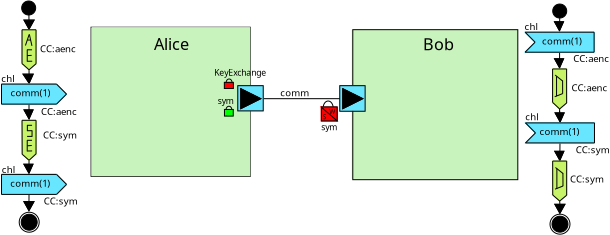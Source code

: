 <?xml version="1.0" encoding="UTF-8"?>
<dia:diagram xmlns:dia="http://www.lysator.liu.se/~alla/dia/">
  <dia:layer name="Background" visible="true" active="true">
    <dia:object type="Standard - Box" version="0" id="O0">
      <dia:attribute name="obj_pos">
        <dia:point val="24.623,6.881"/>
      </dia:attribute>
      <dia:attribute name="obj_bb">
        <dia:rectangle val="24.623,6.881;32.881,14.281"/>
      </dia:attribute>
      <dia:attribute name="elem_corner">
        <dia:point val="24.623,6.881"/>
      </dia:attribute>
      <dia:attribute name="elem_width">
        <dia:real val="8.258"/>
      </dia:attribute>
      <dia:attribute name="elem_height">
        <dia:real val="7.4"/>
      </dia:attribute>
      <dia:attribute name="border_width">
        <dia:real val="0"/>
      </dia:attribute>
      <dia:attribute name="border_color">
        <dia:color val="#c9f3bc"/>
      </dia:attribute>
      <dia:attribute name="inner_color">
        <dia:color val="#c9f3bc"/>
      </dia:attribute>
      <dia:attribute name="show_background">
        <dia:boolean val="true"/>
      </dia:attribute>
    </dia:object>
    <dia:object type="Standard - Box" version="0" id="O1">
      <dia:attribute name="obj_pos">
        <dia:point val="11.565,6.728"/>
      </dia:attribute>
      <dia:attribute name="obj_bb">
        <dia:rectangle val="11.54,6.703;19.549,14.209"/>
      </dia:attribute>
      <dia:attribute name="elem_corner">
        <dia:point val="11.565,6.728"/>
      </dia:attribute>
      <dia:attribute name="elem_width">
        <dia:real val="7.959"/>
      </dia:attribute>
      <dia:attribute name="elem_height">
        <dia:real val="7.456"/>
      </dia:attribute>
      <dia:attribute name="border_width">
        <dia:real val="0.05"/>
      </dia:attribute>
      <dia:attribute name="show_background">
        <dia:boolean val="false"/>
      </dia:attribute>
    </dia:object>
    <dia:object type="Standard - Box" version="0" id="O2">
      <dia:attribute name="obj_pos">
        <dia:point val="11.608,6.75"/>
      </dia:attribute>
      <dia:attribute name="obj_bb">
        <dia:rectangle val="11.608,6.75;19.5,14.15"/>
      </dia:attribute>
      <dia:attribute name="elem_corner">
        <dia:point val="11.608,6.75"/>
      </dia:attribute>
      <dia:attribute name="elem_width">
        <dia:real val="7.892"/>
      </dia:attribute>
      <dia:attribute name="elem_height">
        <dia:real val="7.4"/>
      </dia:attribute>
      <dia:attribute name="border_width">
        <dia:real val="0"/>
      </dia:attribute>
      <dia:attribute name="border_color">
        <dia:color val="#c9f3bc"/>
      </dia:attribute>
      <dia:attribute name="inner_color">
        <dia:color val="#c9f3bc"/>
      </dia:attribute>
      <dia:attribute name="show_background">
        <dia:boolean val="true"/>
      </dia:attribute>
    </dia:object>
    <dia:object type="Standard - Text" version="1" id="O3">
      <dia:attribute name="obj_pos">
        <dia:point val="14.707,7.861"/>
      </dia:attribute>
      <dia:attribute name="obj_bb">
        <dia:rectangle val="14.707,7.103;16.662,8.053"/>
      </dia:attribute>
      <dia:attribute name="text">
        <dia:composite type="text">
          <dia:attribute name="string">
            <dia:string>#Alice#</dia:string>
          </dia:attribute>
          <dia:attribute name="font">
            <dia:font family="SansSerif.plain" style="0" name="Courier"/>
          </dia:attribute>
          <dia:attribute name="height">
            <dia:real val="1.017"/>
          </dia:attribute>
          <dia:attribute name="pos">
            <dia:point val="14.707,7.861"/>
          </dia:attribute>
          <dia:attribute name="color">
            <dia:color val="#000000"/>
          </dia:attribute>
          <dia:attribute name="alignment">
            <dia:enum val="0"/>
          </dia:attribute>
        </dia:composite>
      </dia:attribute>
      <dia:attribute name="valign">
        <dia:enum val="3"/>
      </dia:attribute>
    </dia:object>
    <dia:object type="Standard - Box" version="0" id="O4">
      <dia:attribute name="obj_pos">
        <dia:point val="18.9,9.65"/>
      </dia:attribute>
      <dia:attribute name="obj_bb">
        <dia:rectangle val="18.9,9.65;20.15,10.9"/>
      </dia:attribute>
      <dia:attribute name="elem_corner">
        <dia:point val="18.9,9.65"/>
      </dia:attribute>
      <dia:attribute name="elem_width">
        <dia:real val="1.25"/>
      </dia:attribute>
      <dia:attribute name="elem_height">
        <dia:real val="1.25"/>
      </dia:attribute>
      <dia:attribute name="border_width">
        <dia:real val="0"/>
      </dia:attribute>
      <dia:attribute name="border_color">
        <dia:color val="#68e5ff"/>
      </dia:attribute>
      <dia:attribute name="inner_color">
        <dia:color val="#68e5ff"/>
      </dia:attribute>
      <dia:attribute name="show_background">
        <dia:boolean val="true"/>
      </dia:attribute>
    </dia:object>
    <dia:object type="Standard - Box" version="0" id="O5">
      <dia:attribute name="obj_pos">
        <dia:point val="18.9,9.65"/>
      </dia:attribute>
      <dia:attribute name="obj_bb">
        <dia:rectangle val="18.875,9.625;20.197,10.936"/>
      </dia:attribute>
      <dia:attribute name="elem_corner">
        <dia:point val="18.9,9.65"/>
      </dia:attribute>
      <dia:attribute name="elem_width">
        <dia:real val="1.272"/>
      </dia:attribute>
      <dia:attribute name="elem_height">
        <dia:real val="1.261"/>
      </dia:attribute>
      <dia:attribute name="border_width">
        <dia:real val="0.05"/>
      </dia:attribute>
      <dia:attribute name="show_background">
        <dia:boolean val="false"/>
      </dia:attribute>
    </dia:object>
    <dia:object type="Standard - Polygon" version="0" id="O6">
      <dia:attribute name="obj_pos">
        <dia:point val="19.05,9.8"/>
      </dia:attribute>
      <dia:attribute name="obj_bb">
        <dia:rectangle val="19.025,9.76;20.106,10.841"/>
      </dia:attribute>
      <dia:attribute name="poly_points">
        <dia:point val="19.05,9.8"/>
        <dia:point val="19.05,10.8"/>
        <dia:point val="20.05,10.3"/>
      </dia:attribute>
      <dia:attribute name="line_width">
        <dia:real val="0.05"/>
      </dia:attribute>
      <dia:attribute name="show_background">
        <dia:boolean val="false"/>
      </dia:attribute>
    </dia:object>
    <dia:object type="Standard - Polygon" version="0" id="O7">
      <dia:attribute name="obj_pos">
        <dia:point val="19.05,9.8"/>
      </dia:attribute>
      <dia:attribute name="obj_bb">
        <dia:rectangle val="19.05,9.8;20.05,10.8"/>
      </dia:attribute>
      <dia:attribute name="poly_points">
        <dia:point val="19.05,9.8"/>
        <dia:point val="19.05,10.8"/>
        <dia:point val="20.05,10.3"/>
      </dia:attribute>
      <dia:attribute name="line_width">
        <dia:real val="0"/>
      </dia:attribute>
      <dia:attribute name="inner_color">
        <dia:color val="#000000"/>
      </dia:attribute>
      <dia:attribute name="show_background">
        <dia:boolean val="true"/>
      </dia:attribute>
    </dia:object>
    <dia:object type="Standard - Text" version="1" id="O8">
      <dia:attribute name="obj_pos">
        <dia:point val="17.724,9.156"/>
      </dia:attribute>
      <dia:attribute name="obj_bb">
        <dia:rectangle val="17.724,8.754;20.624,9.259"/>
      </dia:attribute>
      <dia:attribute name="text">
        <dia:composite type="text">
          <dia:attribute name="string">
            <dia:string>#KeyExchange#</dia:string>
          </dia:attribute>
          <dia:attribute name="font">
            <dia:font family="SansSerif.plain" style="0" name="Courier"/>
          </dia:attribute>
          <dia:attribute name="height">
            <dia:real val="0.541"/>
          </dia:attribute>
          <dia:attribute name="pos">
            <dia:point val="17.724,9.156"/>
          </dia:attribute>
          <dia:attribute name="color">
            <dia:color val="#000000"/>
          </dia:attribute>
          <dia:attribute name="alignment">
            <dia:enum val="0"/>
          </dia:attribute>
        </dia:composite>
      </dia:attribute>
      <dia:attribute name="valign">
        <dia:enum val="3"/>
      </dia:attribute>
    </dia:object>
    <dia:object type="Standard - Text" version="1" id="O9">
      <dia:attribute name="obj_pos">
        <dia:point val="17.9,10.566"/>
      </dia:attribute>
      <dia:attribute name="obj_bb">
        <dia:rectangle val="17.9,10.163;18.802,10.668"/>
      </dia:attribute>
      <dia:attribute name="text">
        <dia:composite type="text">
          <dia:attribute name="string">
            <dia:string>#sym#</dia:string>
          </dia:attribute>
          <dia:attribute name="font">
            <dia:font family="SansSerif.plain" style="0" name="Courier"/>
          </dia:attribute>
          <dia:attribute name="height">
            <dia:real val="0.541"/>
          </dia:attribute>
          <dia:attribute name="pos">
            <dia:point val="17.9,10.566"/>
          </dia:attribute>
          <dia:attribute name="color">
            <dia:color val="#000000"/>
          </dia:attribute>
          <dia:attribute name="alignment">
            <dia:enum val="0"/>
          </dia:attribute>
        </dia:composite>
      </dia:attribute>
      <dia:attribute name="valign">
        <dia:enum val="3"/>
      </dia:attribute>
    </dia:object>
    <dia:object type="Standard - Ellipse" version="0" id="O10">
      <dia:attribute name="obj_pos">
        <dia:point val="18.308,10.677"/>
      </dia:attribute>
      <dia:attribute name="obj_bb">
        <dia:rectangle val="18.283,10.652;18.633,11.11"/>
      </dia:attribute>
      <dia:attribute name="elem_corner">
        <dia:point val="18.308,10.677"/>
      </dia:attribute>
      <dia:attribute name="elem_width">
        <dia:real val="0.3"/>
      </dia:attribute>
      <dia:attribute name="elem_height">
        <dia:real val="0.409"/>
      </dia:attribute>
      <dia:attribute name="border_width">
        <dia:real val="0.05"/>
      </dia:attribute>
      <dia:attribute name="show_background">
        <dia:boolean val="false"/>
      </dia:attribute>
    </dia:object>
    <dia:object type="Standard - Box" version="0" id="O11">
      <dia:attribute name="obj_pos">
        <dia:point val="18.252,10.855"/>
      </dia:attribute>
      <dia:attribute name="obj_bb">
        <dia:rectangle val="18.252,10.855;18.652,11.155"/>
      </dia:attribute>
      <dia:attribute name="elem_corner">
        <dia:point val="18.252,10.855"/>
      </dia:attribute>
      <dia:attribute name="elem_width">
        <dia:real val="0.4"/>
      </dia:attribute>
      <dia:attribute name="elem_height">
        <dia:real val="0.3"/>
      </dia:attribute>
      <dia:attribute name="border_width">
        <dia:real val="0"/>
      </dia:attribute>
      <dia:attribute name="border_color">
        <dia:color val="#00ff00"/>
      </dia:attribute>
      <dia:attribute name="inner_color">
        <dia:color val="#00ff00"/>
      </dia:attribute>
      <dia:attribute name="show_background">
        <dia:boolean val="true"/>
      </dia:attribute>
    </dia:object>
    <dia:object type="Standard - Box" version="0" id="O12">
      <dia:attribute name="obj_pos">
        <dia:point val="18.234,10.839"/>
      </dia:attribute>
      <dia:attribute name="obj_bb">
        <dia:rectangle val="18.209,10.814;18.699,11.194"/>
      </dia:attribute>
      <dia:attribute name="elem_corner">
        <dia:point val="18.234,10.839"/>
      </dia:attribute>
      <dia:attribute name="elem_width">
        <dia:real val="0.44"/>
      </dia:attribute>
      <dia:attribute name="elem_height">
        <dia:real val="0.33"/>
      </dia:attribute>
      <dia:attribute name="border_width">
        <dia:real val="0.05"/>
      </dia:attribute>
      <dia:attribute name="show_background">
        <dia:boolean val="false"/>
      </dia:attribute>
    </dia:object>
    <dia:object type="Standard - Box" version="0" id="O13">
      <dia:attribute name="obj_pos">
        <dia:point val="24.65,6.85"/>
      </dia:attribute>
      <dia:attribute name="obj_bb">
        <dia:rectangle val="24.625,6.825;32.926,14.375"/>
      </dia:attribute>
      <dia:attribute name="elem_corner">
        <dia:point val="24.65,6.85"/>
      </dia:attribute>
      <dia:attribute name="elem_width">
        <dia:real val="8.251"/>
      </dia:attribute>
      <dia:attribute name="elem_height">
        <dia:real val="7.5"/>
      </dia:attribute>
      <dia:attribute name="border_width">
        <dia:real val="0.05"/>
      </dia:attribute>
      <dia:attribute name="show_background">
        <dia:boolean val="false"/>
      </dia:attribute>
    </dia:object>
    <dia:object type="Standard - Text" version="1" id="O14">
      <dia:attribute name="obj_pos">
        <dia:point val="28.164,7.882"/>
      </dia:attribute>
      <dia:attribute name="obj_bb">
        <dia:rectangle val="28.164,7.125;29.736,8.075"/>
      </dia:attribute>
      <dia:attribute name="text">
        <dia:composite type="text">
          <dia:attribute name="string">
            <dia:string>#Bob#</dia:string>
          </dia:attribute>
          <dia:attribute name="font">
            <dia:font family="SansSerif.plain" style="0" name="Courier"/>
          </dia:attribute>
          <dia:attribute name="height">
            <dia:real val="1.017"/>
          </dia:attribute>
          <dia:attribute name="pos">
            <dia:point val="28.164,7.882"/>
          </dia:attribute>
          <dia:attribute name="color">
            <dia:color val="#000000"/>
          </dia:attribute>
          <dia:attribute name="alignment">
            <dia:enum val="0"/>
          </dia:attribute>
        </dia:composite>
      </dia:attribute>
      <dia:attribute name="valign">
        <dia:enum val="3"/>
      </dia:attribute>
    </dia:object>
    <dia:object type="Standard - Box" version="0" id="O15">
      <dia:attribute name="obj_pos">
        <dia:point val="24,9.65"/>
      </dia:attribute>
      <dia:attribute name="obj_bb">
        <dia:rectangle val="24,9.65;25.25,10.9"/>
      </dia:attribute>
      <dia:attribute name="elem_corner">
        <dia:point val="24,9.65"/>
      </dia:attribute>
      <dia:attribute name="elem_width">
        <dia:real val="1.25"/>
      </dia:attribute>
      <dia:attribute name="elem_height">
        <dia:real val="1.25"/>
      </dia:attribute>
      <dia:attribute name="border_width">
        <dia:real val="0"/>
      </dia:attribute>
      <dia:attribute name="border_color">
        <dia:color val="#68e5ff"/>
      </dia:attribute>
      <dia:attribute name="inner_color">
        <dia:color val="#68e5ff"/>
      </dia:attribute>
      <dia:attribute name="show_background">
        <dia:boolean val="true"/>
      </dia:attribute>
    </dia:object>
    <dia:object type="Standard - Box" version="0" id="O16">
      <dia:attribute name="obj_pos">
        <dia:point val="24,9.65"/>
      </dia:attribute>
      <dia:attribute name="obj_bb">
        <dia:rectangle val="23.975,9.625;25.292,10.954"/>
      </dia:attribute>
      <dia:attribute name="elem_corner">
        <dia:point val="24,9.65"/>
      </dia:attribute>
      <dia:attribute name="elem_width">
        <dia:real val="1.267"/>
      </dia:attribute>
      <dia:attribute name="elem_height">
        <dia:real val="1.279"/>
      </dia:attribute>
      <dia:attribute name="border_width">
        <dia:real val="0.05"/>
      </dia:attribute>
      <dia:attribute name="show_background">
        <dia:boolean val="false"/>
      </dia:attribute>
    </dia:object>
    <dia:object type="Standard - Polygon" version="0" id="O17">
      <dia:attribute name="obj_pos">
        <dia:point val="24.15,9.8"/>
      </dia:attribute>
      <dia:attribute name="obj_bb">
        <dia:rectangle val="24.125,9.76;25.206,10.841"/>
      </dia:attribute>
      <dia:attribute name="poly_points">
        <dia:point val="24.15,9.8"/>
        <dia:point val="24.15,10.8"/>
        <dia:point val="25.15,10.3"/>
      </dia:attribute>
      <dia:attribute name="line_width">
        <dia:real val="0.05"/>
      </dia:attribute>
      <dia:attribute name="show_background">
        <dia:boolean val="false"/>
      </dia:attribute>
    </dia:object>
    <dia:object type="Standard - Polygon" version="0" id="O18">
      <dia:attribute name="obj_pos">
        <dia:point val="24.15,9.8"/>
      </dia:attribute>
      <dia:attribute name="obj_bb">
        <dia:rectangle val="24.15,9.8;25.15,10.8"/>
      </dia:attribute>
      <dia:attribute name="poly_points">
        <dia:point val="24.15,9.8"/>
        <dia:point val="24.15,10.8"/>
        <dia:point val="25.15,10.3"/>
      </dia:attribute>
      <dia:attribute name="line_width">
        <dia:real val="0"/>
      </dia:attribute>
      <dia:attribute name="inner_color">
        <dia:color val="#000000"/>
      </dia:attribute>
      <dia:attribute name="show_background">
        <dia:boolean val="true"/>
      </dia:attribute>
    </dia:object>
    <dia:object type="Standard - Text" version="1" id="O19">
      <dia:attribute name="obj_pos">
        <dia:point val="23.07,11.879"/>
      </dia:attribute>
      <dia:attribute name="obj_bb">
        <dia:rectangle val="23.07,11.476;23.972,11.981"/>
      </dia:attribute>
      <dia:attribute name="text">
        <dia:composite type="text">
          <dia:attribute name="string">
            <dia:string>#sym#</dia:string>
          </dia:attribute>
          <dia:attribute name="font">
            <dia:font family="SansSerif.plain" style="0" name="Courier"/>
          </dia:attribute>
          <dia:attribute name="height">
            <dia:real val="0.541"/>
          </dia:attribute>
          <dia:attribute name="pos">
            <dia:point val="23.07,11.879"/>
          </dia:attribute>
          <dia:attribute name="color">
            <dia:color val="#000000"/>
          </dia:attribute>
          <dia:attribute name="alignment">
            <dia:enum val="0"/>
          </dia:attribute>
        </dia:composite>
      </dia:attribute>
      <dia:attribute name="valign">
        <dia:enum val="3"/>
      </dia:attribute>
    </dia:object>
    <dia:object type="Standard - Text" version="1" id="O20">
      <dia:attribute name="obj_pos">
        <dia:point val="21.026,10.174"/>
      </dia:attribute>
      <dia:attribute name="obj_bb">
        <dia:rectangle val="21.026,9.726;22.519,10.289"/>
      </dia:attribute>
      <dia:attribute name="text">
        <dia:composite type="text">
          <dia:attribute name="string">
            <dia:string>#comm#</dia:string>
          </dia:attribute>
          <dia:attribute name="font">
            <dia:font family="SansSerif.italic" style="0" name="Courier"/>
          </dia:attribute>
          <dia:attribute name="height">
            <dia:real val="0.6"/>
          </dia:attribute>
          <dia:attribute name="pos">
            <dia:point val="21.026,10.174"/>
          </dia:attribute>
          <dia:attribute name="color">
            <dia:color val="#000000"/>
          </dia:attribute>
          <dia:attribute name="alignment">
            <dia:enum val="0"/>
          </dia:attribute>
        </dia:composite>
      </dia:attribute>
      <dia:attribute name="valign">
        <dia:enum val="3"/>
      </dia:attribute>
    </dia:object>
    <dia:object type="Standard - Line" version="0" id="O21">
      <dia:attribute name="obj_pos">
        <dia:point val="20.2,10.3"/>
      </dia:attribute>
      <dia:attribute name="obj_bb">
        <dia:rectangle val="20.175,10.275;24.025,10.325"/>
      </dia:attribute>
      <dia:attribute name="conn_endpoints">
        <dia:point val="20.2,10.3"/>
        <dia:point val="24,10.3"/>
      </dia:attribute>
      <dia:attribute name="numcp">
        <dia:int val="1"/>
      </dia:attribute>
      <dia:attribute name="line_width">
        <dia:real val="0.05"/>
      </dia:attribute>
    </dia:object>
    <dia:object type="Standard - Ellipse" version="0" id="O22">
      <dia:attribute name="obj_pos">
        <dia:point val="18.316,9.314"/>
      </dia:attribute>
      <dia:attribute name="obj_bb">
        <dia:rectangle val="18.291,9.289;18.641,9.739"/>
      </dia:attribute>
      <dia:attribute name="elem_corner">
        <dia:point val="18.316,9.314"/>
      </dia:attribute>
      <dia:attribute name="elem_width">
        <dia:real val="0.3"/>
      </dia:attribute>
      <dia:attribute name="elem_height">
        <dia:real val="0.4"/>
      </dia:attribute>
      <dia:attribute name="border_width">
        <dia:real val="0.05"/>
      </dia:attribute>
      <dia:attribute name="show_background">
        <dia:boolean val="false"/>
      </dia:attribute>
    </dia:object>
    <dia:object type="Standard - Box" version="0" id="O23">
      <dia:attribute name="obj_pos">
        <dia:point val="18.253,9.483"/>
      </dia:attribute>
      <dia:attribute name="obj_bb">
        <dia:rectangle val="18.253,9.483;18.653,9.783"/>
      </dia:attribute>
      <dia:attribute name="elem_corner">
        <dia:point val="18.253,9.483"/>
      </dia:attribute>
      <dia:attribute name="elem_width">
        <dia:real val="0.4"/>
      </dia:attribute>
      <dia:attribute name="elem_height">
        <dia:real val="0.3"/>
      </dia:attribute>
      <dia:attribute name="border_width">
        <dia:real val="0"/>
      </dia:attribute>
      <dia:attribute name="border_color">
        <dia:color val="#ff0000"/>
      </dia:attribute>
      <dia:attribute name="inner_color">
        <dia:color val="#ff0000"/>
      </dia:attribute>
      <dia:attribute name="show_background">
        <dia:boolean val="true"/>
      </dia:attribute>
    </dia:object>
    <dia:object type="Standard - Box" version="0" id="O24">
      <dia:attribute name="obj_pos">
        <dia:point val="18.228,9.485"/>
      </dia:attribute>
      <dia:attribute name="obj_bb">
        <dia:rectangle val="18.203,9.46;18.703,9.817"/>
      </dia:attribute>
      <dia:attribute name="elem_corner">
        <dia:point val="18.228,9.485"/>
      </dia:attribute>
      <dia:attribute name="elem_width">
        <dia:real val="0.45"/>
      </dia:attribute>
      <dia:attribute name="elem_height">
        <dia:real val="0.307"/>
      </dia:attribute>
      <dia:attribute name="border_width">
        <dia:real val="0.05"/>
      </dia:attribute>
      <dia:attribute name="show_background">
        <dia:boolean val="false"/>
      </dia:attribute>
    </dia:object>
    <dia:object type="Standard - Line" version="0" id="O25">
      <dia:attribute name="obj_pos">
        <dia:point val="8.462,15.086"/>
      </dia:attribute>
      <dia:attribute name="obj_bb">
        <dia:rectangle val="8.434,15.061;8.488,15.473"/>
      </dia:attribute>
      <dia:attribute name="conn_endpoints">
        <dia:point val="8.462,15.086"/>
        <dia:point val="8.459,15.447"/>
      </dia:attribute>
      <dia:attribute name="numcp">
        <dia:int val="1"/>
      </dia:attribute>
      <dia:attribute name="line_width">
        <dia:real val="0.05"/>
      </dia:attribute>
      <dia:connections>
        <dia:connection handle="0" to="O58" connection="7"/>
        <dia:connection handle="1" to="O26" connection="6"/>
      </dia:connections>
    </dia:object>
    <dia:object type="Standard - Polygon" version="0" id="O26">
      <dia:attribute name="obj_pos">
        <dia:point val="8.458,15.898"/>
      </dia:attribute>
      <dia:attribute name="obj_bb">
        <dia:rectangle val="8.208,15.448;8.708,15.898"/>
      </dia:attribute>
      <dia:attribute name="poly_points">
        <dia:point val="8.458,15.898"/>
        <dia:point val="8.208,15.448"/>
        <dia:point val="8.708,15.448"/>
      </dia:attribute>
      <dia:attribute name="line_width">
        <dia:real val="0"/>
      </dia:attribute>
      <dia:attribute name="inner_color">
        <dia:color val="#000000"/>
      </dia:attribute>
      <dia:attribute name="show_background">
        <dia:boolean val="true"/>
      </dia:attribute>
    </dia:object>
    <dia:object type="Standard - Polygon" version="0" id="O27">
      <dia:attribute name="obj_pos">
        <dia:point val="8.458,15.898"/>
      </dia:attribute>
      <dia:attribute name="obj_bb">
        <dia:rectangle val="8.165,15.423;8.75,15.949"/>
      </dia:attribute>
      <dia:attribute name="poly_points">
        <dia:point val="8.458,15.898"/>
        <dia:point val="8.208,15.448"/>
        <dia:point val="8.708,15.448"/>
      </dia:attribute>
      <dia:attribute name="line_width">
        <dia:real val="0.05"/>
      </dia:attribute>
      <dia:attribute name="show_background">
        <dia:boolean val="false"/>
      </dia:attribute>
    </dia:object>
    <dia:object type="Standard - Line" version="0" id="O28">
      <dia:attribute name="obj_pos">
        <dia:point val="8.455,5.903"/>
      </dia:attribute>
      <dia:attribute name="obj_bb">
        <dia:rectangle val="8.429,5.878;8.488,6.847"/>
      </dia:attribute>
      <dia:attribute name="conn_endpoints">
        <dia:point val="8.455,5.903"/>
        <dia:point val="8.463,6.822"/>
      </dia:attribute>
      <dia:attribute name="numcp">
        <dia:int val="1"/>
      </dia:attribute>
      <dia:attribute name="line_width">
        <dia:real val="0.05"/>
      </dia:attribute>
      <dia:connections>
        <dia:connection handle="1" to="O29" connection="0"/>
      </dia:connections>
    </dia:object>
    <dia:object type="Standard - Polygon" version="0" id="O29">
      <dia:attribute name="obj_pos">
        <dia:point val="8.463,6.822"/>
      </dia:attribute>
      <dia:attribute name="obj_bb">
        <dia:rectangle val="8.213,6.372;8.713,6.822"/>
      </dia:attribute>
      <dia:attribute name="poly_points">
        <dia:point val="8.463,6.822"/>
        <dia:point val="8.213,6.372"/>
        <dia:point val="8.713,6.372"/>
      </dia:attribute>
      <dia:attribute name="line_width">
        <dia:real val="0"/>
      </dia:attribute>
      <dia:attribute name="inner_color">
        <dia:color val="#000000"/>
      </dia:attribute>
      <dia:attribute name="show_background">
        <dia:boolean val="true"/>
      </dia:attribute>
    </dia:object>
    <dia:object type="Standard - Polygon" version="0" id="O30">
      <dia:attribute name="obj_pos">
        <dia:point val="8.463,6.822"/>
      </dia:attribute>
      <dia:attribute name="obj_bb">
        <dia:rectangle val="8.17,6.347;8.755,6.873"/>
      </dia:attribute>
      <dia:attribute name="poly_points">
        <dia:point val="8.463,6.822"/>
        <dia:point val="8.213,6.372"/>
        <dia:point val="8.713,6.372"/>
      </dia:attribute>
      <dia:attribute name="line_width">
        <dia:real val="0.05"/>
      </dia:attribute>
      <dia:attribute name="show_background">
        <dia:boolean val="false"/>
      </dia:attribute>
    </dia:object>
    <dia:object type="Standard - Line" version="0" id="O31">
      <dia:attribute name="obj_pos">
        <dia:point val="8.463,8.856"/>
      </dia:attribute>
      <dia:attribute name="obj_bb">
        <dia:rectangle val="8.438,8.831;8.492,9.551"/>
      </dia:attribute>
      <dia:attribute name="conn_endpoints">
        <dia:point val="8.463,8.856"/>
        <dia:point val="8.467,9.526"/>
      </dia:attribute>
      <dia:attribute name="numcp">
        <dia:int val="1"/>
      </dia:attribute>
      <dia:attribute name="line_width">
        <dia:real val="0.05"/>
      </dia:attribute>
      <dia:connections>
        <dia:connection handle="0" to="O73" connection="4"/>
        <dia:connection handle="1" to="O32" connection="0"/>
      </dia:connections>
    </dia:object>
    <dia:object type="Standard - Polygon" version="0" id="O32">
      <dia:attribute name="obj_pos">
        <dia:point val="8.467,9.526"/>
      </dia:attribute>
      <dia:attribute name="obj_bb">
        <dia:rectangle val="8.167,9.076;8.667,9.526"/>
      </dia:attribute>
      <dia:attribute name="poly_points">
        <dia:point val="8.467,9.526"/>
        <dia:point val="8.167,9.076"/>
        <dia:point val="8.667,9.076"/>
      </dia:attribute>
      <dia:attribute name="line_width">
        <dia:real val="0"/>
      </dia:attribute>
      <dia:attribute name="inner_color">
        <dia:color val="#000000"/>
      </dia:attribute>
      <dia:attribute name="show_background">
        <dia:boolean val="true"/>
      </dia:attribute>
    </dia:object>
    <dia:object type="Standard - Polygon" version="0" id="O33">
      <dia:attribute name="obj_pos">
        <dia:point val="8.467,9.526"/>
      </dia:attribute>
      <dia:attribute name="obj_bb">
        <dia:rectangle val="8.12,9.051;8.705,9.578"/>
      </dia:attribute>
      <dia:attribute name="poly_points">
        <dia:point val="8.467,9.526"/>
        <dia:point val="8.167,9.076"/>
        <dia:point val="8.667,9.076"/>
      </dia:attribute>
      <dia:attribute name="line_width">
        <dia:real val="0.05"/>
      </dia:attribute>
      <dia:attribute name="show_background">
        <dia:boolean val="false"/>
      </dia:attribute>
    </dia:object>
    <dia:object type="Standard - Line" version="0" id="O34">
      <dia:attribute name="obj_pos">
        <dia:point val="8.461,10.571"/>
      </dia:attribute>
      <dia:attribute name="obj_bb">
        <dia:rectangle val="8.436,10.546;8.488,11.335"/>
      </dia:attribute>
      <dia:attribute name="conn_endpoints">
        <dia:point val="8.461,10.571"/>
        <dia:point val="8.463,11.31"/>
      </dia:attribute>
      <dia:attribute name="numcp">
        <dia:int val="1"/>
      </dia:attribute>
      <dia:attribute name="line_width">
        <dia:real val="0.05"/>
      </dia:attribute>
      <dia:connections>
        <dia:connection handle="0" to="O42" connection="7"/>
        <dia:connection handle="1" to="O35" connection="0"/>
      </dia:connections>
    </dia:object>
    <dia:object type="Standard - Polygon" version="0" id="O35">
      <dia:attribute name="obj_pos">
        <dia:point val="8.463,11.31"/>
      </dia:attribute>
      <dia:attribute name="obj_bb">
        <dia:rectangle val="8.213,10.86;8.663,11.31"/>
      </dia:attribute>
      <dia:attribute name="poly_points">
        <dia:point val="8.463,11.31"/>
        <dia:point val="8.213,10.86"/>
        <dia:point val="8.663,10.86"/>
      </dia:attribute>
      <dia:attribute name="line_width">
        <dia:real val="0"/>
      </dia:attribute>
      <dia:attribute name="inner_color">
        <dia:color val="#000000"/>
      </dia:attribute>
      <dia:attribute name="show_background">
        <dia:boolean val="true"/>
      </dia:attribute>
    </dia:object>
    <dia:object type="Standard - Polygon" version="0" id="O36">
      <dia:attribute name="obj_pos">
        <dia:point val="8.463,11.31"/>
      </dia:attribute>
      <dia:attribute name="obj_bb">
        <dia:rectangle val="8.171,10.835;8.702,11.366"/>
      </dia:attribute>
      <dia:attribute name="poly_points">
        <dia:point val="8.463,11.31"/>
        <dia:point val="8.213,10.86"/>
        <dia:point val="8.663,10.86"/>
      </dia:attribute>
      <dia:attribute name="line_width">
        <dia:real val="0.05"/>
      </dia:attribute>
      <dia:attribute name="show_background">
        <dia:boolean val="false"/>
      </dia:attribute>
    </dia:object>
    <dia:object type="Standard - Line" version="0" id="O37">
      <dia:attribute name="obj_pos">
        <dia:point val="8.463,13.381"/>
      </dia:attribute>
      <dia:attribute name="obj_bb">
        <dia:rectangle val="8.432,13.355;8.488,14.053"/>
      </dia:attribute>
      <dia:attribute name="conn_endpoints">
        <dia:point val="8.463,13.381"/>
        <dia:point val="8.458,14.027"/>
      </dia:attribute>
      <dia:attribute name="numcp">
        <dia:int val="1"/>
      </dia:attribute>
      <dia:attribute name="line_width">
        <dia:real val="0.05"/>
      </dia:attribute>
      <dia:connections>
        <dia:connection handle="0" to="O88" connection="4"/>
        <dia:connection handle="1" to="O38" connection="0"/>
      </dia:connections>
    </dia:object>
    <dia:object type="Standard - Polygon" version="0" id="O38">
      <dia:attribute name="obj_pos">
        <dia:point val="8.458,14.027"/>
      </dia:attribute>
      <dia:attribute name="obj_bb">
        <dia:rectangle val="8.208,13.577;8.658,14.027"/>
      </dia:attribute>
      <dia:attribute name="poly_points">
        <dia:point val="8.458,14.027"/>
        <dia:point val="8.208,13.577"/>
        <dia:point val="8.658,13.577"/>
      </dia:attribute>
      <dia:attribute name="line_width">
        <dia:real val="0"/>
      </dia:attribute>
      <dia:attribute name="inner_color">
        <dia:color val="#000000"/>
      </dia:attribute>
      <dia:attribute name="show_background">
        <dia:boolean val="true"/>
      </dia:attribute>
    </dia:object>
    <dia:object type="Standard - Polygon" version="0" id="O39">
      <dia:attribute name="obj_pos">
        <dia:point val="8.458,14.027"/>
      </dia:attribute>
      <dia:attribute name="obj_bb">
        <dia:rectangle val="8.165,13.552;8.696,14.083"/>
      </dia:attribute>
      <dia:attribute name="poly_points">
        <dia:point val="8.458,14.027"/>
        <dia:point val="8.208,13.577"/>
        <dia:point val="8.658,13.577"/>
      </dia:attribute>
      <dia:attribute name="line_width">
        <dia:real val="0.05"/>
      </dia:attribute>
      <dia:attribute name="show_background">
        <dia:boolean val="false"/>
      </dia:attribute>
    </dia:object>
    <dia:object type="Standard - Ellipse" version="0" id="O40">
      <dia:attribute name="obj_pos">
        <dia:point val="8.095,5.416"/>
      </dia:attribute>
      <dia:attribute name="obj_bb">
        <dia:rectangle val="8.095,5.416;8.795,6.116"/>
      </dia:attribute>
      <dia:attribute name="elem_corner">
        <dia:point val="8.095,5.416"/>
      </dia:attribute>
      <dia:attribute name="elem_width">
        <dia:real val="0.7"/>
      </dia:attribute>
      <dia:attribute name="elem_height">
        <dia:real val="0.7"/>
      </dia:attribute>
      <dia:attribute name="border_width">
        <dia:real val="0"/>
      </dia:attribute>
      <dia:attribute name="inner_color">
        <dia:color val="#000000"/>
      </dia:attribute>
    </dia:object>
    <dia:object type="Standard - Line" version="0" id="O41">
      <dia:attribute name="obj_pos">
        <dia:point val="8.445,6.116"/>
      </dia:attribute>
      <dia:attribute name="obj_bb">
        <dia:rectangle val="8.414,5.757;8.576,6.147"/>
      </dia:attribute>
      <dia:attribute name="conn_endpoints">
        <dia:point val="8.445,6.116"/>
        <dia:point val="8.545,5.788"/>
      </dia:attribute>
      <dia:attribute name="numcp">
        <dia:int val="1"/>
      </dia:attribute>
      <dia:attribute name="line_width">
        <dia:real val="0.05"/>
      </dia:attribute>
      <dia:connections>
        <dia:connection handle="0" to="O40" connection="6"/>
      </dia:connections>
    </dia:object>
    <dia:object type="Standard - Polygon" version="0" id="O42">
      <dia:attribute name="obj_pos">
        <dia:point val="7.086,9.571"/>
      </dia:attribute>
      <dia:attribute name="obj_bb">
        <dia:rectangle val="7.086,9.571;10.336,10.571"/>
      </dia:attribute>
      <dia:attribute name="poly_points">
        <dia:point val="7.086,9.571"/>
        <dia:point val="9.836,9.571"/>
        <dia:point val="10.336,10.071"/>
        <dia:point val="9.836,10.571"/>
        <dia:point val="7.086,10.571"/>
      </dia:attribute>
      <dia:attribute name="line_color">
        <dia:color val="#68e5ff"/>
      </dia:attribute>
      <dia:attribute name="line_width">
        <dia:real val="0"/>
      </dia:attribute>
      <dia:attribute name="inner_color">
        <dia:color val="#68e5ff"/>
      </dia:attribute>
      <dia:attribute name="show_background">
        <dia:boolean val="true"/>
      </dia:attribute>
    </dia:object>
    <dia:object type="Standard - Line" version="0" id="O43">
      <dia:attribute name="obj_pos">
        <dia:point val="7.086,9.571"/>
      </dia:attribute>
      <dia:attribute name="obj_bb">
        <dia:rectangle val="7.061,9.546;9.861,9.596"/>
      </dia:attribute>
      <dia:attribute name="conn_endpoints">
        <dia:point val="7.086,9.571"/>
        <dia:point val="9.836,9.571"/>
      </dia:attribute>
      <dia:attribute name="numcp">
        <dia:int val="1"/>
      </dia:attribute>
      <dia:attribute name="line_color">
        <dia:color val="#68e5ff"/>
      </dia:attribute>
      <dia:attribute name="line_width">
        <dia:real val="0.05"/>
      </dia:attribute>
      <dia:connections>
        <dia:connection handle="0" to="O42" connection="0"/>
        <dia:connection handle="1" to="O42" connection="2"/>
      </dia:connections>
    </dia:object>
    <dia:object type="Standard - Line" version="0" id="O44">
      <dia:attribute name="obj_pos">
        <dia:point val="7.086,10.571"/>
      </dia:attribute>
      <dia:attribute name="obj_bb">
        <dia:rectangle val="7.061,10.546;9.861,10.596"/>
      </dia:attribute>
      <dia:attribute name="conn_endpoints">
        <dia:point val="7.086,10.571"/>
        <dia:point val="9.836,10.571"/>
      </dia:attribute>
      <dia:attribute name="numcp">
        <dia:int val="1"/>
      </dia:attribute>
      <dia:attribute name="line_color">
        <dia:color val="#68e5ff"/>
      </dia:attribute>
      <dia:attribute name="line_width">
        <dia:real val="0.05"/>
      </dia:attribute>
      <dia:connections>
        <dia:connection handle="0" to="O42" connection="8"/>
        <dia:connection handle="1" to="O42" connection="6"/>
      </dia:connections>
    </dia:object>
    <dia:object type="Standard - Line" version="0" id="O45">
      <dia:attribute name="obj_pos">
        <dia:point val="7.086,9.571"/>
      </dia:attribute>
      <dia:attribute name="obj_bb">
        <dia:rectangle val="7.061,9.546;7.111,10.596"/>
      </dia:attribute>
      <dia:attribute name="conn_endpoints">
        <dia:point val="7.086,9.571"/>
        <dia:point val="7.086,10.571"/>
      </dia:attribute>
      <dia:attribute name="numcp">
        <dia:int val="1"/>
      </dia:attribute>
      <dia:attribute name="line_color">
        <dia:color val="#68e5ff"/>
      </dia:attribute>
      <dia:attribute name="line_width">
        <dia:real val="0.05"/>
      </dia:attribute>
      <dia:connections>
        <dia:connection handle="0" to="O42" connection="0"/>
        <dia:connection handle="1" to="O42" connection="8"/>
      </dia:connections>
    </dia:object>
    <dia:object type="Standard - Line" version="0" id="O46">
      <dia:attribute name="obj_pos">
        <dia:point val="9.836,9.571"/>
      </dia:attribute>
      <dia:attribute name="obj_bb">
        <dia:rectangle val="9.801,9.536;10.372,10.106"/>
      </dia:attribute>
      <dia:attribute name="conn_endpoints">
        <dia:point val="9.836,9.571"/>
        <dia:point val="10.336,10.071"/>
      </dia:attribute>
      <dia:attribute name="numcp">
        <dia:int val="1"/>
      </dia:attribute>
      <dia:attribute name="line_color">
        <dia:color val="#68e5ff"/>
      </dia:attribute>
      <dia:attribute name="line_width">
        <dia:real val="0.05"/>
      </dia:attribute>
      <dia:connections>
        <dia:connection handle="0" to="O42" connection="2"/>
        <dia:connection handle="1" to="O42" connection="4"/>
      </dia:connections>
    </dia:object>
    <dia:object type="Standard - Line" version="0" id="O47">
      <dia:attribute name="obj_pos">
        <dia:point val="9.836,10.571"/>
      </dia:attribute>
      <dia:attribute name="obj_bb">
        <dia:rectangle val="9.801,10.036;10.372,10.606"/>
      </dia:attribute>
      <dia:attribute name="conn_endpoints">
        <dia:point val="9.836,10.571"/>
        <dia:point val="10.336,10.071"/>
      </dia:attribute>
      <dia:attribute name="numcp">
        <dia:int val="1"/>
      </dia:attribute>
      <dia:attribute name="line_color">
        <dia:color val="#68e5ff"/>
      </dia:attribute>
      <dia:attribute name="line_width">
        <dia:real val="0.05"/>
      </dia:attribute>
      <dia:connections>
        <dia:connection handle="0" to="O42" connection="6"/>
        <dia:connection handle="1" to="O42" connection="4"/>
      </dia:connections>
    </dia:object>
    <dia:object type="Standard - Line" version="0" id="O48">
      <dia:attribute name="obj_pos">
        <dia:point val="7.086,9.571"/>
      </dia:attribute>
      <dia:attribute name="obj_bb">
        <dia:rectangle val="7.061,9.546;9.861,9.596"/>
      </dia:attribute>
      <dia:attribute name="conn_endpoints">
        <dia:point val="7.086,9.571"/>
        <dia:point val="9.836,9.571"/>
      </dia:attribute>
      <dia:attribute name="numcp">
        <dia:int val="1"/>
      </dia:attribute>
      <dia:attribute name="line_width">
        <dia:real val="0.05"/>
      </dia:attribute>
      <dia:connections>
        <dia:connection handle="0" to="O42" connection="0"/>
        <dia:connection handle="1" to="O42" connection="2"/>
      </dia:connections>
    </dia:object>
    <dia:object type="Standard - Line" version="0" id="O49">
      <dia:attribute name="obj_pos">
        <dia:point val="7.086,10.571"/>
      </dia:attribute>
      <dia:attribute name="obj_bb">
        <dia:rectangle val="7.061,10.546;9.861,10.596"/>
      </dia:attribute>
      <dia:attribute name="conn_endpoints">
        <dia:point val="7.086,10.571"/>
        <dia:point val="9.836,10.571"/>
      </dia:attribute>
      <dia:attribute name="numcp">
        <dia:int val="1"/>
      </dia:attribute>
      <dia:attribute name="line_width">
        <dia:real val="0.05"/>
      </dia:attribute>
      <dia:connections>
        <dia:connection handle="0" to="O42" connection="8"/>
        <dia:connection handle="1" to="O42" connection="6"/>
      </dia:connections>
    </dia:object>
    <dia:object type="Standard - Line" version="0" id="O50">
      <dia:attribute name="obj_pos">
        <dia:point val="7.086,9.571"/>
      </dia:attribute>
      <dia:attribute name="obj_bb">
        <dia:rectangle val="7.061,9.546;7.111,10.596"/>
      </dia:attribute>
      <dia:attribute name="conn_endpoints">
        <dia:point val="7.086,9.571"/>
        <dia:point val="7.086,10.571"/>
      </dia:attribute>
      <dia:attribute name="numcp">
        <dia:int val="1"/>
      </dia:attribute>
      <dia:attribute name="line_width">
        <dia:real val="0.05"/>
      </dia:attribute>
      <dia:connections>
        <dia:connection handle="0" to="O42" connection="0"/>
        <dia:connection handle="1" to="O42" connection="8"/>
      </dia:connections>
    </dia:object>
    <dia:object type="Standard - Line" version="0" id="O51">
      <dia:attribute name="obj_pos">
        <dia:point val="9.836,9.571"/>
      </dia:attribute>
      <dia:attribute name="obj_bb">
        <dia:rectangle val="9.801,9.536;10.372,10.106"/>
      </dia:attribute>
      <dia:attribute name="conn_endpoints">
        <dia:point val="9.836,9.571"/>
        <dia:point val="10.336,10.071"/>
      </dia:attribute>
      <dia:attribute name="numcp">
        <dia:int val="1"/>
      </dia:attribute>
      <dia:attribute name="line_width">
        <dia:real val="0.05"/>
      </dia:attribute>
      <dia:connections>
        <dia:connection handle="0" to="O42" connection="2"/>
        <dia:connection handle="1" to="O42" connection="4"/>
      </dia:connections>
    </dia:object>
    <dia:object type="Standard - Line" version="0" id="O52">
      <dia:attribute name="obj_pos">
        <dia:point val="9.836,10.571"/>
      </dia:attribute>
      <dia:attribute name="obj_bb">
        <dia:rectangle val="9.801,10.036;10.372,10.606"/>
      </dia:attribute>
      <dia:attribute name="conn_endpoints">
        <dia:point val="9.836,10.571"/>
        <dia:point val="10.336,10.071"/>
      </dia:attribute>
      <dia:attribute name="numcp">
        <dia:int val="1"/>
      </dia:attribute>
      <dia:attribute name="line_width">
        <dia:real val="0.05"/>
      </dia:attribute>
      <dia:connections>
        <dia:connection handle="0" to="O42" connection="6"/>
        <dia:connection handle="1" to="O42" connection="4"/>
      </dia:connections>
    </dia:object>
    <dia:object type="Standard - Text" version="1" id="O53">
      <dia:attribute name="obj_pos">
        <dia:point val="7.078,9.471"/>
      </dia:attribute>
      <dia:attribute name="obj_bb">
        <dia:rectangle val="7.078,9.024;7.781,9.586"/>
      </dia:attribute>
      <dia:attribute name="text">
        <dia:composite type="text">
          <dia:attribute name="string">
            <dia:string>#chl#</dia:string>
          </dia:attribute>
          <dia:attribute name="font">
            <dia:font family="SansSerif.plain" style="0" name="Courier"/>
          </dia:attribute>
          <dia:attribute name="height">
            <dia:real val="0.6"/>
          </dia:attribute>
          <dia:attribute name="pos">
            <dia:point val="7.078,9.471"/>
          </dia:attribute>
          <dia:attribute name="color">
            <dia:color val="#000000"/>
          </dia:attribute>
          <dia:attribute name="alignment">
            <dia:enum val="0"/>
          </dia:attribute>
        </dia:composite>
      </dia:attribute>
      <dia:attribute name="valign">
        <dia:enum val="3"/>
      </dia:attribute>
    </dia:object>
    <dia:object type="Standard - Text" version="1" id="O54">
      <dia:attribute name="obj_pos">
        <dia:point val="7.541,10.179"/>
      </dia:attribute>
      <dia:attribute name="obj_bb">
        <dia:rectangle val="7.541,9.731;9.714,10.294"/>
      </dia:attribute>
      <dia:attribute name="text">
        <dia:composite type="text">
          <dia:attribute name="string">
            <dia:string>#comm(1)#</dia:string>
          </dia:attribute>
          <dia:attribute name="font">
            <dia:font family="SansSerif.plain" style="0" name="Courier"/>
          </dia:attribute>
          <dia:attribute name="height">
            <dia:real val="0.6"/>
          </dia:attribute>
          <dia:attribute name="pos">
            <dia:point val="7.541,10.179"/>
          </dia:attribute>
          <dia:attribute name="color">
            <dia:color val="#000000"/>
          </dia:attribute>
          <dia:attribute name="alignment">
            <dia:enum val="0"/>
          </dia:attribute>
        </dia:composite>
      </dia:attribute>
      <dia:attribute name="valign">
        <dia:enum val="3"/>
      </dia:attribute>
    </dia:object>
    <dia:object type="Standard - Text" version="1" id="O55">
      <dia:attribute name="obj_pos">
        <dia:point val="9.055,11.112"/>
      </dia:attribute>
      <dia:attribute name="obj_bb">
        <dia:rectangle val="9.055,10.664;11.047,11.227"/>
      </dia:attribute>
      <dia:attribute name="text">
        <dia:composite type="text">
          <dia:attribute name="string">
            <dia:string>#CC:aenc#</dia:string>
          </dia:attribute>
          <dia:attribute name="font">
            <dia:font family="SansSerif.plain" style="0" name="Courier"/>
          </dia:attribute>
          <dia:attribute name="height">
            <dia:real val="0.6"/>
          </dia:attribute>
          <dia:attribute name="pos">
            <dia:point val="9.055,11.112"/>
          </dia:attribute>
          <dia:attribute name="color">
            <dia:color val="#000000"/>
          </dia:attribute>
          <dia:attribute name="alignment">
            <dia:enum val="0"/>
          </dia:attribute>
        </dia:composite>
      </dia:attribute>
      <dia:attribute name="valign">
        <dia:enum val="3"/>
      </dia:attribute>
    </dia:object>
    <dia:object type="Standard - Ellipse" version="0" id="O56">
      <dia:attribute name="obj_pos">
        <dia:point val="8.071,16.077"/>
      </dia:attribute>
      <dia:attribute name="obj_bb">
        <dia:rectangle val="8.071,16.077;8.871,16.877"/>
      </dia:attribute>
      <dia:attribute name="elem_corner">
        <dia:point val="8.071,16.077"/>
      </dia:attribute>
      <dia:attribute name="elem_width">
        <dia:real val="0.8"/>
      </dia:attribute>
      <dia:attribute name="elem_height">
        <dia:real val="0.8"/>
      </dia:attribute>
      <dia:attribute name="border_width">
        <dia:real val="0"/>
      </dia:attribute>
      <dia:attribute name="inner_color">
        <dia:color val="#000000"/>
      </dia:attribute>
    </dia:object>
    <dia:object type="Standard - Ellipse" version="0" id="O57">
      <dia:attribute name="obj_pos">
        <dia:point val="7.971,15.977"/>
      </dia:attribute>
      <dia:attribute name="obj_bb">
        <dia:rectangle val="7.946,15.952;8.996,17.002"/>
      </dia:attribute>
      <dia:attribute name="elem_corner">
        <dia:point val="7.971,15.977"/>
      </dia:attribute>
      <dia:attribute name="elem_width">
        <dia:real val="1"/>
      </dia:attribute>
      <dia:attribute name="elem_height">
        <dia:real val="1"/>
      </dia:attribute>
      <dia:attribute name="border_width">
        <dia:real val="0.05"/>
      </dia:attribute>
      <dia:attribute name="show_background">
        <dia:boolean val="false"/>
      </dia:attribute>
    </dia:object>
    <dia:object type="Standard - Polygon" version="0" id="O58">
      <dia:attribute name="obj_pos">
        <dia:point val="7.087,14.086"/>
      </dia:attribute>
      <dia:attribute name="obj_bb">
        <dia:rectangle val="7.087,14.086;10.337,15.086"/>
      </dia:attribute>
      <dia:attribute name="poly_points">
        <dia:point val="7.087,14.086"/>
        <dia:point val="9.837,14.086"/>
        <dia:point val="10.337,14.586"/>
        <dia:point val="9.837,15.086"/>
        <dia:point val="7.087,15.086"/>
      </dia:attribute>
      <dia:attribute name="line_color">
        <dia:color val="#68e5ff"/>
      </dia:attribute>
      <dia:attribute name="line_width">
        <dia:real val="0"/>
      </dia:attribute>
      <dia:attribute name="inner_color">
        <dia:color val="#68e5ff"/>
      </dia:attribute>
      <dia:attribute name="show_background">
        <dia:boolean val="true"/>
      </dia:attribute>
    </dia:object>
    <dia:object type="Standard - Line" version="0" id="O59">
      <dia:attribute name="obj_pos">
        <dia:point val="7.087,14.086"/>
      </dia:attribute>
      <dia:attribute name="obj_bb">
        <dia:rectangle val="7.062,14.061;9.862,14.111"/>
      </dia:attribute>
      <dia:attribute name="conn_endpoints">
        <dia:point val="7.087,14.086"/>
        <dia:point val="9.837,14.086"/>
      </dia:attribute>
      <dia:attribute name="numcp">
        <dia:int val="1"/>
      </dia:attribute>
      <dia:attribute name="line_color">
        <dia:color val="#68e5ff"/>
      </dia:attribute>
      <dia:attribute name="line_width">
        <dia:real val="0.05"/>
      </dia:attribute>
      <dia:connections>
        <dia:connection handle="0" to="O58" connection="0"/>
        <dia:connection handle="1" to="O58" connection="2"/>
      </dia:connections>
    </dia:object>
    <dia:object type="Standard - Line" version="0" id="O60">
      <dia:attribute name="obj_pos">
        <dia:point val="7.087,15.086"/>
      </dia:attribute>
      <dia:attribute name="obj_bb">
        <dia:rectangle val="7.062,15.061;9.862,15.111"/>
      </dia:attribute>
      <dia:attribute name="conn_endpoints">
        <dia:point val="7.087,15.086"/>
        <dia:point val="9.837,15.086"/>
      </dia:attribute>
      <dia:attribute name="numcp">
        <dia:int val="1"/>
      </dia:attribute>
      <dia:attribute name="line_color">
        <dia:color val="#68e5ff"/>
      </dia:attribute>
      <dia:attribute name="line_width">
        <dia:real val="0.05"/>
      </dia:attribute>
      <dia:connections>
        <dia:connection handle="0" to="O58" connection="8"/>
        <dia:connection handle="1" to="O58" connection="6"/>
      </dia:connections>
    </dia:object>
    <dia:object type="Standard - Line" version="0" id="O61">
      <dia:attribute name="obj_pos">
        <dia:point val="7.087,14.086"/>
      </dia:attribute>
      <dia:attribute name="obj_bb">
        <dia:rectangle val="7.062,14.061;7.112,15.111"/>
      </dia:attribute>
      <dia:attribute name="conn_endpoints">
        <dia:point val="7.087,14.086"/>
        <dia:point val="7.087,15.086"/>
      </dia:attribute>
      <dia:attribute name="numcp">
        <dia:int val="1"/>
      </dia:attribute>
      <dia:attribute name="line_color">
        <dia:color val="#68e5ff"/>
      </dia:attribute>
      <dia:attribute name="line_width">
        <dia:real val="0.05"/>
      </dia:attribute>
      <dia:connections>
        <dia:connection handle="0" to="O58" connection="0"/>
        <dia:connection handle="1" to="O58" connection="8"/>
      </dia:connections>
    </dia:object>
    <dia:object type="Standard - Line" version="0" id="O62">
      <dia:attribute name="obj_pos">
        <dia:point val="9.837,14.086"/>
      </dia:attribute>
      <dia:attribute name="obj_bb">
        <dia:rectangle val="9.802,14.051;10.373,14.621"/>
      </dia:attribute>
      <dia:attribute name="conn_endpoints">
        <dia:point val="9.837,14.086"/>
        <dia:point val="10.337,14.586"/>
      </dia:attribute>
      <dia:attribute name="numcp">
        <dia:int val="1"/>
      </dia:attribute>
      <dia:attribute name="line_color">
        <dia:color val="#68e5ff"/>
      </dia:attribute>
      <dia:attribute name="line_width">
        <dia:real val="0.05"/>
      </dia:attribute>
      <dia:connections>
        <dia:connection handle="0" to="O58" connection="2"/>
        <dia:connection handle="1" to="O58" connection="4"/>
      </dia:connections>
    </dia:object>
    <dia:object type="Standard - Line" version="0" id="O63">
      <dia:attribute name="obj_pos">
        <dia:point val="9.837,15.086"/>
      </dia:attribute>
      <dia:attribute name="obj_bb">
        <dia:rectangle val="9.802,14.551;10.373,15.121"/>
      </dia:attribute>
      <dia:attribute name="conn_endpoints">
        <dia:point val="9.837,15.086"/>
        <dia:point val="10.337,14.586"/>
      </dia:attribute>
      <dia:attribute name="numcp">
        <dia:int val="1"/>
      </dia:attribute>
      <dia:attribute name="line_color">
        <dia:color val="#68e5ff"/>
      </dia:attribute>
      <dia:attribute name="line_width">
        <dia:real val="0.05"/>
      </dia:attribute>
      <dia:connections>
        <dia:connection handle="0" to="O58" connection="6"/>
        <dia:connection handle="1" to="O58" connection="4"/>
      </dia:connections>
    </dia:object>
    <dia:object type="Standard - Line" version="0" id="O64">
      <dia:attribute name="obj_pos">
        <dia:point val="7.087,14.086"/>
      </dia:attribute>
      <dia:attribute name="obj_bb">
        <dia:rectangle val="7.062,14.061;9.862,14.111"/>
      </dia:attribute>
      <dia:attribute name="conn_endpoints">
        <dia:point val="7.087,14.086"/>
        <dia:point val="9.837,14.086"/>
      </dia:attribute>
      <dia:attribute name="numcp">
        <dia:int val="1"/>
      </dia:attribute>
      <dia:attribute name="line_width">
        <dia:real val="0.05"/>
      </dia:attribute>
      <dia:connections>
        <dia:connection handle="0" to="O58" connection="0"/>
        <dia:connection handle="1" to="O58" connection="2"/>
      </dia:connections>
    </dia:object>
    <dia:object type="Standard - Line" version="0" id="O65">
      <dia:attribute name="obj_pos">
        <dia:point val="7.087,15.086"/>
      </dia:attribute>
      <dia:attribute name="obj_bb">
        <dia:rectangle val="7.062,15.061;9.862,15.111"/>
      </dia:attribute>
      <dia:attribute name="conn_endpoints">
        <dia:point val="7.087,15.086"/>
        <dia:point val="9.837,15.086"/>
      </dia:attribute>
      <dia:attribute name="numcp">
        <dia:int val="1"/>
      </dia:attribute>
      <dia:attribute name="line_width">
        <dia:real val="0.05"/>
      </dia:attribute>
      <dia:connections>
        <dia:connection handle="0" to="O58" connection="8"/>
        <dia:connection handle="1" to="O58" connection="6"/>
      </dia:connections>
    </dia:object>
    <dia:object type="Standard - Line" version="0" id="O66">
      <dia:attribute name="obj_pos">
        <dia:point val="7.087,14.086"/>
      </dia:attribute>
      <dia:attribute name="obj_bb">
        <dia:rectangle val="7.062,14.061;7.112,15.111"/>
      </dia:attribute>
      <dia:attribute name="conn_endpoints">
        <dia:point val="7.087,14.086"/>
        <dia:point val="7.087,15.086"/>
      </dia:attribute>
      <dia:attribute name="numcp">
        <dia:int val="1"/>
      </dia:attribute>
      <dia:attribute name="line_width">
        <dia:real val="0.05"/>
      </dia:attribute>
      <dia:connections>
        <dia:connection handle="0" to="O58" connection="0"/>
        <dia:connection handle="1" to="O58" connection="8"/>
      </dia:connections>
    </dia:object>
    <dia:object type="Standard - Line" version="0" id="O67">
      <dia:attribute name="obj_pos">
        <dia:point val="9.837,14.086"/>
      </dia:attribute>
      <dia:attribute name="obj_bb">
        <dia:rectangle val="9.802,14.051;10.373,14.621"/>
      </dia:attribute>
      <dia:attribute name="conn_endpoints">
        <dia:point val="9.837,14.086"/>
        <dia:point val="10.337,14.586"/>
      </dia:attribute>
      <dia:attribute name="numcp">
        <dia:int val="1"/>
      </dia:attribute>
      <dia:attribute name="line_width">
        <dia:real val="0.05"/>
      </dia:attribute>
      <dia:connections>
        <dia:connection handle="0" to="O58" connection="2"/>
        <dia:connection handle="1" to="O58" connection="4"/>
      </dia:connections>
    </dia:object>
    <dia:object type="Standard - Line" version="0" id="O68">
      <dia:attribute name="obj_pos">
        <dia:point val="9.837,15.086"/>
      </dia:attribute>
      <dia:attribute name="obj_bb">
        <dia:rectangle val="9.802,14.551;10.373,15.121"/>
      </dia:attribute>
      <dia:attribute name="conn_endpoints">
        <dia:point val="9.837,15.086"/>
        <dia:point val="10.337,14.586"/>
      </dia:attribute>
      <dia:attribute name="numcp">
        <dia:int val="1"/>
      </dia:attribute>
      <dia:attribute name="line_width">
        <dia:real val="0.05"/>
      </dia:attribute>
      <dia:connections>
        <dia:connection handle="0" to="O58" connection="6"/>
        <dia:connection handle="1" to="O58" connection="4"/>
      </dia:connections>
    </dia:object>
    <dia:object type="Standard - Text" version="1" id="O69">
      <dia:attribute name="obj_pos">
        <dia:point val="7.101,14.018"/>
      </dia:attribute>
      <dia:attribute name="obj_bb">
        <dia:rectangle val="7.101,13.57;7.804,14.133"/>
      </dia:attribute>
      <dia:attribute name="text">
        <dia:composite type="text">
          <dia:attribute name="string">
            <dia:string>#chl#</dia:string>
          </dia:attribute>
          <dia:attribute name="font">
            <dia:font family="SansSerif.plain" style="0" name="Courier"/>
          </dia:attribute>
          <dia:attribute name="height">
            <dia:real val="0.6"/>
          </dia:attribute>
          <dia:attribute name="pos">
            <dia:point val="7.101,14.018"/>
          </dia:attribute>
          <dia:attribute name="color">
            <dia:color val="#000000"/>
          </dia:attribute>
          <dia:attribute name="alignment">
            <dia:enum val="0"/>
          </dia:attribute>
        </dia:composite>
      </dia:attribute>
      <dia:attribute name="valign">
        <dia:enum val="3"/>
      </dia:attribute>
    </dia:object>
    <dia:object type="Standard - Text" version="1" id="O70">
      <dia:attribute name="obj_pos">
        <dia:point val="7.519,14.704"/>
      </dia:attribute>
      <dia:attribute name="obj_bb">
        <dia:rectangle val="7.519,14.257;9.692,14.819"/>
      </dia:attribute>
      <dia:attribute name="text">
        <dia:composite type="text">
          <dia:attribute name="string">
            <dia:string>#comm(1)#</dia:string>
          </dia:attribute>
          <dia:attribute name="font">
            <dia:font family="SansSerif.plain" style="0" name="Courier"/>
          </dia:attribute>
          <dia:attribute name="height">
            <dia:real val="0.6"/>
          </dia:attribute>
          <dia:attribute name="pos">
            <dia:point val="7.519,14.704"/>
          </dia:attribute>
          <dia:attribute name="color">
            <dia:color val="#000000"/>
          </dia:attribute>
          <dia:attribute name="alignment">
            <dia:enum val="0"/>
          </dia:attribute>
        </dia:composite>
      </dia:attribute>
      <dia:attribute name="valign">
        <dia:enum val="3"/>
      </dia:attribute>
    </dia:object>
    <dia:object type="Standard - Text" version="1" id="O71">
      <dia:attribute name="obj_pos">
        <dia:point val="9.201,15.59"/>
      </dia:attribute>
      <dia:attribute name="obj_bb">
        <dia:rectangle val="9.201,15.142;11.036,15.705"/>
      </dia:attribute>
      <dia:attribute name="text">
        <dia:composite type="text">
          <dia:attribute name="string">
            <dia:string>#CC:sym#</dia:string>
          </dia:attribute>
          <dia:attribute name="font">
            <dia:font family="SansSerif.plain" style="0" name="Courier"/>
          </dia:attribute>
          <dia:attribute name="height">
            <dia:real val="0.6"/>
          </dia:attribute>
          <dia:attribute name="pos">
            <dia:point val="9.201,15.59"/>
          </dia:attribute>
          <dia:attribute name="color">
            <dia:color val="#000000"/>
          </dia:attribute>
          <dia:attribute name="alignment">
            <dia:enum val="0"/>
          </dia:attribute>
        </dia:composite>
      </dia:attribute>
      <dia:attribute name="valign">
        <dia:enum val="3"/>
      </dia:attribute>
    </dia:object>
    <dia:object type="Standard - Box" version="0" id="O72">
      <dia:attribute name="obj_pos">
        <dia:point val="8.113,6.856"/>
      </dia:attribute>
      <dia:attribute name="obj_bb">
        <dia:rectangle val="8.113,6.856;8.813,8.556"/>
      </dia:attribute>
      <dia:attribute name="elem_corner">
        <dia:point val="8.113,6.856"/>
      </dia:attribute>
      <dia:attribute name="elem_width">
        <dia:real val="0.7"/>
      </dia:attribute>
      <dia:attribute name="elem_height">
        <dia:real val="1.7"/>
      </dia:attribute>
      <dia:attribute name="border_width">
        <dia:real val="0"/>
      </dia:attribute>
      <dia:attribute name="border_color">
        <dia:color val="#c7f369"/>
      </dia:attribute>
      <dia:attribute name="inner_color">
        <dia:color val="#c7f369"/>
      </dia:attribute>
      <dia:attribute name="show_background">
        <dia:boolean val="true"/>
      </dia:attribute>
    </dia:object>
    <dia:object type="Standard - Polygon" version="0" id="O73">
      <dia:attribute name="obj_pos">
        <dia:point val="8.112,8.544"/>
      </dia:attribute>
      <dia:attribute name="obj_bb">
        <dia:rectangle val="8.112,8.544;8.814,8.856"/>
      </dia:attribute>
      <dia:attribute name="poly_points">
        <dia:point val="8.112,8.544"/>
        <dia:point val="8.814,8.552"/>
        <dia:point val="8.463,8.856"/>
      </dia:attribute>
      <dia:attribute name="line_color">
        <dia:color val="#c7f369"/>
      </dia:attribute>
      <dia:attribute name="line_width">
        <dia:real val="0"/>
      </dia:attribute>
      <dia:attribute name="inner_color">
        <dia:color val="#c7f369"/>
      </dia:attribute>
      <dia:attribute name="show_background">
        <dia:boolean val="true"/>
      </dia:attribute>
    </dia:object>
    <dia:object type="Standard - Line" version="0" id="O74">
      <dia:attribute name="obj_pos">
        <dia:point val="8.113,6.856"/>
      </dia:attribute>
      <dia:attribute name="obj_bb">
        <dia:rectangle val="8.088,6.831;8.838,6.881"/>
      </dia:attribute>
      <dia:attribute name="conn_endpoints">
        <dia:point val="8.113,6.856"/>
        <dia:point val="8.813,6.856"/>
      </dia:attribute>
      <dia:attribute name="numcp">
        <dia:int val="1"/>
      </dia:attribute>
      <dia:attribute name="line_width">
        <dia:real val="0.05"/>
      </dia:attribute>
      <dia:connections>
        <dia:connection handle="0" to="O72" connection="0"/>
        <dia:connection handle="1" to="O72" connection="2"/>
      </dia:connections>
    </dia:object>
    <dia:object type="Standard - Line" version="0" id="O75">
      <dia:attribute name="obj_pos">
        <dia:point val="8.113,6.856"/>
      </dia:attribute>
      <dia:attribute name="obj_bb">
        <dia:rectangle val="8.087,6.831;8.138,8.569"/>
      </dia:attribute>
      <dia:attribute name="conn_endpoints">
        <dia:point val="8.113,6.856"/>
        <dia:point val="8.112,8.544"/>
      </dia:attribute>
      <dia:attribute name="numcp">
        <dia:int val="1"/>
      </dia:attribute>
      <dia:attribute name="line_width">
        <dia:real val="0.05"/>
      </dia:attribute>
      <dia:connections>
        <dia:connection handle="0" to="O72" connection="0"/>
        <dia:connection handle="1" to="O73" connection="0"/>
      </dia:connections>
    </dia:object>
    <dia:object type="Standard - Line" version="0" id="O76">
      <dia:attribute name="obj_pos">
        <dia:point val="8.813,6.856"/>
      </dia:attribute>
      <dia:attribute name="obj_bb">
        <dia:rectangle val="8.788,6.831;8.839,8.577"/>
      </dia:attribute>
      <dia:attribute name="conn_endpoints">
        <dia:point val="8.813,6.856"/>
        <dia:point val="8.814,8.552"/>
      </dia:attribute>
      <dia:attribute name="numcp">
        <dia:int val="1"/>
      </dia:attribute>
      <dia:attribute name="line_width">
        <dia:real val="0.05"/>
      </dia:attribute>
      <dia:connections>
        <dia:connection handle="0" to="O72" connection="2"/>
        <dia:connection handle="1" to="O73" connection="2"/>
      </dia:connections>
    </dia:object>
    <dia:object type="Standard - Line" version="0" id="O77">
      <dia:attribute name="obj_pos">
        <dia:point val="8.112,8.544"/>
      </dia:attribute>
      <dia:attribute name="obj_bb">
        <dia:rectangle val="8.076,8.508;8.498,8.892"/>
      </dia:attribute>
      <dia:attribute name="conn_endpoints">
        <dia:point val="8.112,8.544"/>
        <dia:point val="8.463,8.856"/>
      </dia:attribute>
      <dia:attribute name="numcp">
        <dia:int val="1"/>
      </dia:attribute>
      <dia:attribute name="line_width">
        <dia:real val="0.05"/>
      </dia:attribute>
      <dia:connections>
        <dia:connection handle="0" to="O73" connection="0"/>
        <dia:connection handle="1" to="O73" connection="4"/>
      </dia:connections>
    </dia:object>
    <dia:object type="Standard - Line" version="0" id="O78">
      <dia:attribute name="obj_pos">
        <dia:point val="8.463,8.856"/>
      </dia:attribute>
      <dia:attribute name="obj_bb">
        <dia:rectangle val="8.428,8.517;8.849,8.892"/>
      </dia:attribute>
      <dia:attribute name="conn_endpoints">
        <dia:point val="8.463,8.856"/>
        <dia:point val="8.814,8.552"/>
      </dia:attribute>
      <dia:attribute name="numcp">
        <dia:int val="1"/>
      </dia:attribute>
      <dia:attribute name="line_width">
        <dia:real val="0.05"/>
      </dia:attribute>
      <dia:connections>
        <dia:connection handle="0" to="O73" connection="4"/>
        <dia:connection handle="1" to="O73" connection="2"/>
      </dia:connections>
    </dia:object>
    <dia:object type="Standard - Line" version="0" id="O79">
      <dia:attribute name="obj_pos">
        <dia:point val="8.479,7.082"/>
      </dia:attribute>
      <dia:attribute name="obj_bb">
        <dia:rectangle val="8.449,7.052;8.637,7.687"/>
      </dia:attribute>
      <dia:attribute name="conn_endpoints">
        <dia:point val="8.479,7.082"/>
        <dia:point val="8.607,7.658"/>
      </dia:attribute>
      <dia:attribute name="numcp">
        <dia:int val="1"/>
      </dia:attribute>
      <dia:attribute name="line_width">
        <dia:real val="0.05"/>
      </dia:attribute>
    </dia:object>
    <dia:object type="Standard - Line" version="0" id="O80">
      <dia:attribute name="obj_pos">
        <dia:point val="8.469,7.09"/>
      </dia:attribute>
      <dia:attribute name="obj_bb">
        <dia:rectangle val="8.251,7.058;8.501,7.673"/>
      </dia:attribute>
      <dia:attribute name="conn_endpoints">
        <dia:point val="8.469,7.09"/>
        <dia:point val="8.283,7.641"/>
      </dia:attribute>
      <dia:attribute name="numcp">
        <dia:int val="1"/>
      </dia:attribute>
      <dia:attribute name="line_width">
        <dia:real val="0.05"/>
      </dia:attribute>
    </dia:object>
    <dia:object type="Standard - Line" version="0" id="O81">
      <dia:attribute name="obj_pos">
        <dia:point val="8.543,7.37"/>
      </dia:attribute>
      <dia:attribute name="obj_bb">
        <dia:rectangle val="8.35,7.34;8.569,7.395"/>
      </dia:attribute>
      <dia:attribute name="conn_endpoints">
        <dia:point val="8.543,7.37"/>
        <dia:point val="8.376,7.366"/>
      </dia:attribute>
      <dia:attribute name="numcp">
        <dia:int val="1"/>
      </dia:attribute>
      <dia:attribute name="line_width">
        <dia:real val="0.05"/>
      </dia:attribute>
      <dia:connections>
        <dia:connection handle="0" to="O79" connection="0"/>
        <dia:connection handle="1" to="O80" connection="0"/>
      </dia:connections>
    </dia:object>
    <dia:object type="Standard - Line" version="0" id="O82">
      <dia:attribute name="obj_pos">
        <dia:point val="8.363,7.856"/>
      </dia:attribute>
      <dia:attribute name="obj_bb">
        <dia:rectangle val="8.338,7.831;8.638,7.881"/>
      </dia:attribute>
      <dia:attribute name="conn_endpoints">
        <dia:point val="8.363,7.856"/>
        <dia:point val="8.613,7.856"/>
      </dia:attribute>
      <dia:attribute name="numcp">
        <dia:int val="1"/>
      </dia:attribute>
      <dia:attribute name="line_width">
        <dia:real val="0.05"/>
      </dia:attribute>
    </dia:object>
    <dia:object type="Standard - Line" version="0" id="O83">
      <dia:attribute name="obj_pos">
        <dia:point val="8.373,8.148"/>
      </dia:attribute>
      <dia:attribute name="obj_bb">
        <dia:rectangle val="8.346,8.106;8.62,8.174"/>
      </dia:attribute>
      <dia:attribute name="conn_endpoints">
        <dia:point val="8.373,8.148"/>
        <dia:point val="8.593,8.133"/>
      </dia:attribute>
      <dia:attribute name="numcp">
        <dia:int val="1"/>
      </dia:attribute>
      <dia:attribute name="line_width">
        <dia:real val="0.05"/>
      </dia:attribute>
      <dia:connections>
        <dia:connection handle="0" to="O84" connection="0"/>
      </dia:connections>
    </dia:object>
    <dia:object type="Standard - Line" version="0" id="O84">
      <dia:attribute name="obj_pos">
        <dia:point val="8.373,8.148"/>
      </dia:attribute>
      <dia:attribute name="obj_bb">
        <dia:rectangle val="8.373,8.148;8.373,8.148"/>
      </dia:attribute>
      <dia:attribute name="conn_endpoints">
        <dia:point val="8.373,8.148"/>
        <dia:point val="8.373,8.148"/>
      </dia:attribute>
      <dia:attribute name="numcp">
        <dia:int val="1"/>
      </dia:attribute>
      <dia:attribute name="line_width">
        <dia:real val="0.05"/>
      </dia:attribute>
      <dia:connections>
        <dia:connection handle="0" to="O85" connection="0"/>
        <dia:connection handle="1" to="O85" connection="0"/>
      </dia:connections>
    </dia:object>
    <dia:object type="Standard - Line" version="0" id="O85">
      <dia:attribute name="obj_pos">
        <dia:point val="8.373,7.848"/>
      </dia:attribute>
      <dia:attribute name="obj_bb">
        <dia:rectangle val="8.348,7.823;8.398,8.473"/>
      </dia:attribute>
      <dia:attribute name="conn_endpoints">
        <dia:point val="8.373,7.848"/>
        <dia:point val="8.373,8.448"/>
      </dia:attribute>
      <dia:attribute name="numcp">
        <dia:int val="1"/>
      </dia:attribute>
      <dia:attribute name="line_width">
        <dia:real val="0.05"/>
      </dia:attribute>
    </dia:object>
    <dia:object type="Standard - Text" version="1" id="O86">
      <dia:attribute name="obj_pos">
        <dia:point val="9.008,7.979"/>
      </dia:attribute>
      <dia:attribute name="obj_bb">
        <dia:rectangle val="9.008,7.532;11.001,8.094"/>
      </dia:attribute>
      <dia:attribute name="text">
        <dia:composite type="text">
          <dia:attribute name="string">
            <dia:string>#CC:aenc#</dia:string>
          </dia:attribute>
          <dia:attribute name="font">
            <dia:font family="SansSerif.plain" style="0" name="Courier"/>
          </dia:attribute>
          <dia:attribute name="height">
            <dia:real val="0.6"/>
          </dia:attribute>
          <dia:attribute name="pos">
            <dia:point val="9.008,7.979"/>
          </dia:attribute>
          <dia:attribute name="color">
            <dia:color val="#000000"/>
          </dia:attribute>
          <dia:attribute name="alignment">
            <dia:enum val="0"/>
          </dia:attribute>
        </dia:composite>
      </dia:attribute>
      <dia:attribute name="valign">
        <dia:enum val="3"/>
      </dia:attribute>
    </dia:object>
    <dia:object type="Standard - Box" version="0" id="O87">
      <dia:attribute name="obj_pos">
        <dia:point val="8.113,11.381"/>
      </dia:attribute>
      <dia:attribute name="obj_bb">
        <dia:rectangle val="8.113,11.381;8.813,13.081"/>
      </dia:attribute>
      <dia:attribute name="elem_corner">
        <dia:point val="8.113,11.381"/>
      </dia:attribute>
      <dia:attribute name="elem_width">
        <dia:real val="0.7"/>
      </dia:attribute>
      <dia:attribute name="elem_height">
        <dia:real val="1.7"/>
      </dia:attribute>
      <dia:attribute name="border_width">
        <dia:real val="0"/>
      </dia:attribute>
      <dia:attribute name="border_color">
        <dia:color val="#c7f369"/>
      </dia:attribute>
      <dia:attribute name="inner_color">
        <dia:color val="#c7f369"/>
      </dia:attribute>
      <dia:attribute name="show_background">
        <dia:boolean val="true"/>
      </dia:attribute>
    </dia:object>
    <dia:object type="Standard - Polygon" version="0" id="O88">
      <dia:attribute name="obj_pos">
        <dia:point val="8.12,13.077"/>
      </dia:attribute>
      <dia:attribute name="obj_bb">
        <dia:rectangle val="8.12,13.06;8.813,13.381"/>
      </dia:attribute>
      <dia:attribute name="poly_points">
        <dia:point val="8.12,13.077"/>
        <dia:point val="8.813,13.06"/>
        <dia:point val="8.463,13.381"/>
      </dia:attribute>
      <dia:attribute name="line_color">
        <dia:color val="#c7f369"/>
      </dia:attribute>
      <dia:attribute name="line_width">
        <dia:real val="0"/>
      </dia:attribute>
      <dia:attribute name="inner_color">
        <dia:color val="#c7f369"/>
      </dia:attribute>
      <dia:attribute name="show_background">
        <dia:boolean val="true"/>
      </dia:attribute>
    </dia:object>
    <dia:object type="Standard - Line" version="0" id="O89">
      <dia:attribute name="obj_pos">
        <dia:point val="8.113,11.381"/>
      </dia:attribute>
      <dia:attribute name="obj_bb">
        <dia:rectangle val="8.088,11.356;8.838,11.406"/>
      </dia:attribute>
      <dia:attribute name="conn_endpoints">
        <dia:point val="8.113,11.381"/>
        <dia:point val="8.813,11.381"/>
      </dia:attribute>
      <dia:attribute name="numcp">
        <dia:int val="1"/>
      </dia:attribute>
      <dia:attribute name="line_width">
        <dia:real val="0.05"/>
      </dia:attribute>
      <dia:connections>
        <dia:connection handle="0" to="O87" connection="0"/>
        <dia:connection handle="1" to="O87" connection="2"/>
      </dia:connections>
    </dia:object>
    <dia:object type="Standard - Line" version="0" id="O90">
      <dia:attribute name="obj_pos">
        <dia:point val="8.113,11.381"/>
      </dia:attribute>
      <dia:attribute name="obj_bb">
        <dia:rectangle val="8.088,11.355;8.145,13.102"/>
      </dia:attribute>
      <dia:attribute name="conn_endpoints">
        <dia:point val="8.113,11.381"/>
        <dia:point val="8.12,13.077"/>
      </dia:attribute>
      <dia:attribute name="numcp">
        <dia:int val="1"/>
      </dia:attribute>
      <dia:attribute name="line_width">
        <dia:real val="0.05"/>
      </dia:attribute>
      <dia:connections>
        <dia:connection handle="0" to="O87" connection="0"/>
        <dia:connection handle="1" to="O88" connection="0"/>
      </dia:connections>
    </dia:object>
    <dia:object type="Standard - Line" version="0" id="O91">
      <dia:attribute name="obj_pos">
        <dia:point val="8.813,11.381"/>
      </dia:attribute>
      <dia:attribute name="obj_bb">
        <dia:rectangle val="8.788,11.356;8.838,13.085"/>
      </dia:attribute>
      <dia:attribute name="conn_endpoints">
        <dia:point val="8.813,11.381"/>
        <dia:point val="8.813,13.06"/>
      </dia:attribute>
      <dia:attribute name="numcp">
        <dia:int val="1"/>
      </dia:attribute>
      <dia:attribute name="line_width">
        <dia:real val="0.05"/>
      </dia:attribute>
      <dia:connections>
        <dia:connection handle="0" to="O87" connection="2"/>
        <dia:connection handle="1" to="O88" connection="2"/>
      </dia:connections>
    </dia:object>
    <dia:object type="Standard - Line" version="0" id="O92">
      <dia:attribute name="obj_pos">
        <dia:point val="8.12,13.077"/>
      </dia:attribute>
      <dia:attribute name="obj_bb">
        <dia:rectangle val="8.084,13.042;8.498,13.416"/>
      </dia:attribute>
      <dia:attribute name="conn_endpoints">
        <dia:point val="8.12,13.077"/>
        <dia:point val="8.463,13.381"/>
      </dia:attribute>
      <dia:attribute name="numcp">
        <dia:int val="1"/>
      </dia:attribute>
      <dia:attribute name="line_width">
        <dia:real val="0.05"/>
      </dia:attribute>
      <dia:connections>
        <dia:connection handle="0" to="O88" connection="0"/>
        <dia:connection handle="1" to="O88" connection="4"/>
      </dia:connections>
    </dia:object>
    <dia:object type="Standard - Line" version="0" id="O93">
      <dia:attribute name="obj_pos">
        <dia:point val="8.463,13.381"/>
      </dia:attribute>
      <dia:attribute name="obj_bb">
        <dia:rectangle val="8.427,13.024;8.848,13.416"/>
      </dia:attribute>
      <dia:attribute name="conn_endpoints">
        <dia:point val="8.463,13.381"/>
        <dia:point val="8.813,13.06"/>
      </dia:attribute>
      <dia:attribute name="numcp">
        <dia:int val="1"/>
      </dia:attribute>
      <dia:attribute name="line_width">
        <dia:real val="0.05"/>
      </dia:attribute>
      <dia:connections>
        <dia:connection handle="0" to="O88" connection="4"/>
        <dia:connection handle="1" to="O88" connection="2"/>
      </dia:connections>
    </dia:object>
    <dia:object type="Standard - Line" version="0" id="O94">
      <dia:attribute name="obj_pos">
        <dia:point val="8.363,11.631"/>
      </dia:attribute>
      <dia:attribute name="obj_bb">
        <dia:rectangle val="8.338,11.606;8.638,11.656"/>
      </dia:attribute>
      <dia:attribute name="conn_endpoints">
        <dia:point val="8.363,11.631"/>
        <dia:point val="8.613,11.631"/>
      </dia:attribute>
      <dia:attribute name="numcp">
        <dia:int val="1"/>
      </dia:attribute>
      <dia:attribute name="line_width">
        <dia:real val="0.05"/>
      </dia:attribute>
    </dia:object>
    <dia:object type="Standard - Line" version="0" id="O95">
      <dia:attribute name="obj_pos">
        <dia:point val="8.463,12.231"/>
      </dia:attribute>
      <dia:attribute name="obj_bb">
        <dia:rectangle val="8.463,12.231;8.463,12.231"/>
      </dia:attribute>
      <dia:attribute name="conn_endpoints">
        <dia:point val="8.463,12.231"/>
        <dia:point val="8.463,12.231"/>
      </dia:attribute>
      <dia:attribute name="numcp">
        <dia:int val="1"/>
      </dia:attribute>
      <dia:attribute name="line_width">
        <dia:real val="0.05"/>
      </dia:attribute>
      <dia:connections>
        <dia:connection handle="0" to="O87" connection="8"/>
        <dia:connection handle="1" to="O87" connection="8"/>
      </dia:connections>
    </dia:object>
    <dia:object type="Standard - Line" version="0" id="O96">
      <dia:attribute name="obj_pos">
        <dia:point val="8.368,11.902"/>
      </dia:attribute>
      <dia:attribute name="obj_bb">
        <dia:rectangle val="8.343,11.877;8.643,11.927"/>
      </dia:attribute>
      <dia:attribute name="conn_endpoints">
        <dia:point val="8.368,11.902"/>
        <dia:point val="8.618,11.902"/>
      </dia:attribute>
      <dia:attribute name="numcp">
        <dia:int val="1"/>
      </dia:attribute>
      <dia:attribute name="line_width">
        <dia:real val="0.05"/>
      </dia:attribute>
    </dia:object>
    <dia:object type="Standard - Line" version="0" id="O97">
      <dia:attribute name="obj_pos">
        <dia:point val="8.379,11.619"/>
      </dia:attribute>
      <dia:attribute name="obj_bb">
        <dia:rectangle val="8.354,11.594;8.404,11.944"/>
      </dia:attribute>
      <dia:attribute name="conn_endpoints">
        <dia:point val="8.379,11.619"/>
        <dia:point val="8.379,11.919"/>
      </dia:attribute>
      <dia:attribute name="numcp">
        <dia:int val="1"/>
      </dia:attribute>
      <dia:attribute name="line_width">
        <dia:real val="0.05"/>
      </dia:attribute>
    </dia:object>
    <dia:object type="Standard - Line" version="0" id="O98">
      <dia:attribute name="obj_pos">
        <dia:point val="8.614,11.89"/>
      </dia:attribute>
      <dia:attribute name="obj_bb">
        <dia:rectangle val="8.587,11.865;8.639,12.231"/>
      </dia:attribute>
      <dia:attribute name="conn_endpoints">
        <dia:point val="8.614,11.89"/>
        <dia:point val="8.613,12.206"/>
      </dia:attribute>
      <dia:attribute name="numcp">
        <dia:int val="1"/>
      </dia:attribute>
      <dia:attribute name="line_width">
        <dia:real val="0.05"/>
      </dia:attribute>
    </dia:object>
    <dia:object type="Standard - Line" version="0" id="O99">
      <dia:attribute name="obj_pos">
        <dia:point val="8.363,12.381"/>
      </dia:attribute>
      <dia:attribute name="obj_bb">
        <dia:rectangle val="8.338,12.356;8.638,12.406"/>
      </dia:attribute>
      <dia:attribute name="conn_endpoints">
        <dia:point val="8.363,12.381"/>
        <dia:point val="8.613,12.381"/>
      </dia:attribute>
      <dia:attribute name="numcp">
        <dia:int val="1"/>
      </dia:attribute>
      <dia:attribute name="line_width">
        <dia:real val="0.05"/>
      </dia:attribute>
    </dia:object>
    <dia:object type="Standard - Line" version="0" id="O100">
      <dia:attribute name="obj_pos">
        <dia:point val="8.378,12.916"/>
      </dia:attribute>
      <dia:attribute name="obj_bb">
        <dia:rectangle val="8.352,12.886;8.644,12.942"/>
      </dia:attribute>
      <dia:attribute name="conn_endpoints">
        <dia:point val="8.378,12.916"/>
        <dia:point val="8.618,12.912"/>
      </dia:attribute>
      <dia:attribute name="numcp">
        <dia:int val="1"/>
      </dia:attribute>
      <dia:attribute name="line_width">
        <dia:real val="0.05"/>
      </dia:attribute>
    </dia:object>
    <dia:object type="Standard - Line" version="0" id="O101">
      <dia:attribute name="obj_pos">
        <dia:point val="8.372,12.657"/>
      </dia:attribute>
      <dia:attribute name="obj_bb">
        <dia:rectangle val="8.372,12.657;8.372,12.657"/>
      </dia:attribute>
      <dia:attribute name="conn_endpoints">
        <dia:point val="8.372,12.657"/>
        <dia:point val="8.372,12.657"/>
      </dia:attribute>
      <dia:attribute name="numcp">
        <dia:int val="1"/>
      </dia:attribute>
      <dia:attribute name="line_width">
        <dia:real val="0.05"/>
      </dia:attribute>
      <dia:connections>
        <dia:connection handle="0" to="O102" connection="0"/>
        <dia:connection handle="1" to="O102" connection="0"/>
      </dia:connections>
    </dia:object>
    <dia:object type="Standard - Line" version="0" id="O102">
      <dia:attribute name="obj_pos">
        <dia:point val="8.373,12.375"/>
      </dia:attribute>
      <dia:attribute name="obj_bb">
        <dia:rectangle val="8.347,12.35;8.398,12.964"/>
      </dia:attribute>
      <dia:attribute name="conn_endpoints">
        <dia:point val="8.373,12.375"/>
        <dia:point val="8.372,12.939"/>
      </dia:attribute>
      <dia:attribute name="numcp">
        <dia:int val="1"/>
      </dia:attribute>
      <dia:attribute name="line_width">
        <dia:real val="0.05"/>
      </dia:attribute>
    </dia:object>
    <dia:object type="Standard - Text" version="1" id="O103">
      <dia:attribute name="obj_pos">
        <dia:point val="9.158,12.285"/>
      </dia:attribute>
      <dia:attribute name="obj_bb">
        <dia:rectangle val="9.158,11.838;10.993,12.4"/>
      </dia:attribute>
      <dia:attribute name="text">
        <dia:composite type="text">
          <dia:attribute name="string">
            <dia:string>#CC:sym#</dia:string>
          </dia:attribute>
          <dia:attribute name="font">
            <dia:font family="SansSerif.plain" style="0" name="Courier"/>
          </dia:attribute>
          <dia:attribute name="height">
            <dia:real val="0.6"/>
          </dia:attribute>
          <dia:attribute name="pos">
            <dia:point val="9.158,12.285"/>
          </dia:attribute>
          <dia:attribute name="color">
            <dia:color val="#000000"/>
          </dia:attribute>
          <dia:attribute name="alignment">
            <dia:enum val="0"/>
          </dia:attribute>
        </dia:composite>
      </dia:attribute>
      <dia:attribute name="valign">
        <dia:enum val="3"/>
      </dia:attribute>
    </dia:object>
    <dia:object type="Standard - Line" version="0" id="O104">
      <dia:attribute name="obj_pos">
        <dia:point val="8.372,8.428"/>
      </dia:attribute>
      <dia:attribute name="obj_bb">
        <dia:rectangle val="8.347,8.403;8.647,8.453"/>
      </dia:attribute>
      <dia:attribute name="conn_endpoints">
        <dia:point val="8.372,8.428"/>
        <dia:point val="8.622,8.428"/>
      </dia:attribute>
      <dia:attribute name="numcp">
        <dia:int val="1"/>
      </dia:attribute>
      <dia:attribute name="line_width">
        <dia:real val="0.05"/>
      </dia:attribute>
    </dia:object>
    <dia:object type="Standard - Line" version="0" id="O105">
      <dia:attribute name="obj_pos">
        <dia:point val="8.364,12.186"/>
      </dia:attribute>
      <dia:attribute name="obj_bb">
        <dia:rectangle val="8.339,12.161;8.639,12.211"/>
      </dia:attribute>
      <dia:attribute name="conn_endpoints">
        <dia:point val="8.364,12.186"/>
        <dia:point val="8.614,12.186"/>
      </dia:attribute>
      <dia:attribute name="numcp">
        <dia:int val="1"/>
      </dia:attribute>
      <dia:attribute name="line_width">
        <dia:real val="0.05"/>
      </dia:attribute>
    </dia:object>
    <dia:object type="Standard - Line" version="0" id="O106">
      <dia:attribute name="obj_pos">
        <dia:point val="8.372,12.657"/>
      </dia:attribute>
      <dia:attribute name="obj_bb">
        <dia:rectangle val="8.346,12.612;8.626,12.684"/>
      </dia:attribute>
      <dia:attribute name="conn_endpoints">
        <dia:point val="8.372,12.657"/>
        <dia:point val="8.599,12.639"/>
      </dia:attribute>
      <dia:attribute name="numcp">
        <dia:int val="1"/>
      </dia:attribute>
      <dia:attribute name="line_width">
        <dia:real val="0.05"/>
      </dia:attribute>
      <dia:connections>
        <dia:connection handle="0" to="O101" connection="0"/>
      </dia:connections>
    </dia:object>
    <dia:object type="Standard - Line" version="0" id="O107">
      <dia:attribute name="obj_pos">
        <dia:point val="34.993,6.48"/>
      </dia:attribute>
      <dia:attribute name="obj_bb">
        <dia:rectangle val="34.961,6.454;35.019,6.928"/>
      </dia:attribute>
      <dia:attribute name="conn_endpoints">
        <dia:point val="34.993,6.48"/>
        <dia:point val="34.986,6.903"/>
      </dia:attribute>
      <dia:attribute name="numcp">
        <dia:int val="1"/>
      </dia:attribute>
      <dia:attribute name="line_width">
        <dia:real val="0.05"/>
      </dia:attribute>
      <dia:connections>
        <dia:connection handle="0" to="O122" connection="0"/>
        <dia:connection handle="1" to="O108" connection="0"/>
      </dia:connections>
    </dia:object>
    <dia:object type="Standard - Polygon" version="0" id="O108">
      <dia:attribute name="obj_pos">
        <dia:point val="34.986,6.903"/>
      </dia:attribute>
      <dia:attribute name="obj_bb">
        <dia:rectangle val="34.736,6.453;35.186,6.903"/>
      </dia:attribute>
      <dia:attribute name="poly_points">
        <dia:point val="34.986,6.903"/>
        <dia:point val="34.736,6.453"/>
        <dia:point val="35.186,6.453"/>
      </dia:attribute>
      <dia:attribute name="line_width">
        <dia:real val="0"/>
      </dia:attribute>
      <dia:attribute name="inner_color">
        <dia:color val="#000000"/>
      </dia:attribute>
      <dia:attribute name="show_background">
        <dia:boolean val="true"/>
      </dia:attribute>
    </dia:object>
    <dia:object type="Standard - Polygon" version="0" id="O109">
      <dia:attribute name="obj_pos">
        <dia:point val="34.986,6.903"/>
      </dia:attribute>
      <dia:attribute name="obj_bb">
        <dia:rectangle val="34.694,6.428;35.225,6.959"/>
      </dia:attribute>
      <dia:attribute name="poly_points">
        <dia:point val="34.986,6.903"/>
        <dia:point val="34.736,6.453"/>
        <dia:point val="35.186,6.453"/>
      </dia:attribute>
      <dia:attribute name="line_width">
        <dia:real val="0.05"/>
      </dia:attribute>
      <dia:attribute name="show_background">
        <dia:boolean val="false"/>
      </dia:attribute>
    </dia:object>
    <dia:object type="Standard - Polygon" version="0" id="O110">
      <dia:attribute name="obj_pos">
        <dia:point val="35.005,16.031"/>
      </dia:attribute>
      <dia:attribute name="obj_bb">
        <dia:rectangle val="34.755,15.581;35.255,16.031"/>
      </dia:attribute>
      <dia:attribute name="poly_points">
        <dia:point val="35.005,16.031"/>
        <dia:point val="34.755,15.581"/>
        <dia:point val="35.255,15.581"/>
      </dia:attribute>
      <dia:attribute name="line_width">
        <dia:real val="0"/>
      </dia:attribute>
      <dia:attribute name="inner_color">
        <dia:color val="#000000"/>
      </dia:attribute>
      <dia:attribute name="show_background">
        <dia:boolean val="true"/>
      </dia:attribute>
    </dia:object>
    <dia:object type="Standard - Polygon" version="0" id="O111">
      <dia:attribute name="obj_pos">
        <dia:point val="35.005,16.031"/>
      </dia:attribute>
      <dia:attribute name="obj_bb">
        <dia:rectangle val="34.712,15.556;35.297,16.083"/>
      </dia:attribute>
      <dia:attribute name="poly_points">
        <dia:point val="35.005,16.031"/>
        <dia:point val="34.755,15.581"/>
        <dia:point val="35.255,15.581"/>
      </dia:attribute>
      <dia:attribute name="line_width">
        <dia:real val="0.05"/>
      </dia:attribute>
      <dia:attribute name="show_background">
        <dia:boolean val="false"/>
      </dia:attribute>
    </dia:object>
    <dia:object type="Standard - Line" version="0" id="O112">
      <dia:attribute name="obj_pos">
        <dia:point val="34.991,7.976"/>
      </dia:attribute>
      <dia:attribute name="obj_bb">
        <dia:rectangle val="34.964,7.951;35.016,8.779"/>
      </dia:attribute>
      <dia:attribute name="conn_endpoints">
        <dia:point val="34.991,7.976"/>
        <dia:point val="34.989,8.754"/>
      </dia:attribute>
      <dia:attribute name="numcp">
        <dia:int val="1"/>
      </dia:attribute>
      <dia:attribute name="line_width">
        <dia:real val="0.05"/>
      </dia:attribute>
      <dia:connections>
        <dia:connection handle="0" to="O123" connection="5"/>
        <dia:connection handle="1" to="O113" connection="0"/>
      </dia:connections>
    </dia:object>
    <dia:object type="Standard - Polygon" version="0" id="O113">
      <dia:attribute name="obj_pos">
        <dia:point val="34.989,8.754"/>
      </dia:attribute>
      <dia:attribute name="obj_bb">
        <dia:rectangle val="34.739,8.304;35.189,8.754"/>
      </dia:attribute>
      <dia:attribute name="poly_points">
        <dia:point val="34.989,8.754"/>
        <dia:point val="34.739,8.304"/>
        <dia:point val="35.189,8.304"/>
      </dia:attribute>
      <dia:attribute name="line_width">
        <dia:real val="0"/>
      </dia:attribute>
      <dia:attribute name="inner_color">
        <dia:color val="#000000"/>
      </dia:attribute>
      <dia:attribute name="show_background">
        <dia:boolean val="true"/>
      </dia:attribute>
    </dia:object>
    <dia:object type="Standard - Polygon" version="0" id="O114">
      <dia:attribute name="obj_pos">
        <dia:point val="34.989,8.754"/>
      </dia:attribute>
      <dia:attribute name="obj_bb">
        <dia:rectangle val="34.696,8.279;35.227,8.81"/>
      </dia:attribute>
      <dia:attribute name="poly_points">
        <dia:point val="34.989,8.754"/>
        <dia:point val="34.739,8.304"/>
        <dia:point val="35.189,8.304"/>
      </dia:attribute>
      <dia:attribute name="line_width">
        <dia:real val="0.05"/>
      </dia:attribute>
      <dia:attribute name="show_background">
        <dia:boolean val="false"/>
      </dia:attribute>
    </dia:object>
    <dia:object type="Standard - Line" version="0" id="O115">
      <dia:attribute name="obj_pos">
        <dia:point val="34.992,10.912"/>
      </dia:attribute>
      <dia:attribute name="obj_bb">
        <dia:rectangle val="34.966,10.886;35.044,11.487"/>
      </dia:attribute>
      <dia:attribute name="conn_endpoints">
        <dia:point val="34.992,10.912"/>
        <dia:point val="35.017,11.461"/>
      </dia:attribute>
      <dia:attribute name="numcp">
        <dia:int val="1"/>
      </dia:attribute>
      <dia:attribute name="line_width">
        <dia:real val="0.05"/>
      </dia:attribute>
      <dia:connections>
        <dia:connection handle="0" to="O160" connection="0"/>
        <dia:connection handle="1" to="O116" connection="0"/>
      </dia:connections>
    </dia:object>
    <dia:object type="Standard - Polygon" version="0" id="O116">
      <dia:attribute name="obj_pos">
        <dia:point val="35.017,11.461"/>
      </dia:attribute>
      <dia:attribute name="obj_bb">
        <dia:rectangle val="34.767,11.011;35.217,11.461"/>
      </dia:attribute>
      <dia:attribute name="poly_points">
        <dia:point val="35.017,11.461"/>
        <dia:point val="34.767,11.011"/>
        <dia:point val="35.217,11.011"/>
      </dia:attribute>
      <dia:attribute name="line_width">
        <dia:real val="0"/>
      </dia:attribute>
      <dia:attribute name="inner_color">
        <dia:color val="#000000"/>
      </dia:attribute>
      <dia:attribute name="show_background">
        <dia:boolean val="true"/>
      </dia:attribute>
    </dia:object>
    <dia:object type="Standard - Polygon" version="0" id="O117">
      <dia:attribute name="obj_pos">
        <dia:point val="35.017,11.461"/>
      </dia:attribute>
      <dia:attribute name="obj_bb">
        <dia:rectangle val="34.725,10.986;35.256,11.517"/>
      </dia:attribute>
      <dia:attribute name="poly_points">
        <dia:point val="35.017,11.461"/>
        <dia:point val="34.767,11.011"/>
        <dia:point val="35.217,11.011"/>
      </dia:attribute>
      <dia:attribute name="line_width">
        <dia:real val="0.05"/>
      </dia:attribute>
      <dia:attribute name="show_background">
        <dia:boolean val="false"/>
      </dia:attribute>
    </dia:object>
    <dia:object type="Standard - Line" version="0" id="O118">
      <dia:attribute name="obj_pos">
        <dia:point val="35.01,12.512"/>
      </dia:attribute>
      <dia:attribute name="obj_bb">
        <dia:rectangle val="34.977,12.487;35.036,13.408"/>
      </dia:attribute>
      <dia:attribute name="conn_endpoints">
        <dia:point val="35.01,12.512"/>
        <dia:point val="35.002,13.383"/>
      </dia:attribute>
      <dia:attribute name="numcp">
        <dia:int val="1"/>
      </dia:attribute>
      <dia:attribute name="line_width">
        <dia:real val="0.05"/>
      </dia:attribute>
      <dia:connections>
        <dia:connection handle="0" to="O139" connection="5"/>
        <dia:connection handle="1" to="O119" connection="0"/>
      </dia:connections>
    </dia:object>
    <dia:object type="Standard - Polygon" version="0" id="O119">
      <dia:attribute name="obj_pos">
        <dia:point val="35.002,13.383"/>
      </dia:attribute>
      <dia:attribute name="obj_bb">
        <dia:rectangle val="34.752,12.932;35.202,13.383"/>
      </dia:attribute>
      <dia:attribute name="poly_points">
        <dia:point val="35.002,13.383"/>
        <dia:point val="34.752,12.932"/>
        <dia:point val="35.202,12.932"/>
      </dia:attribute>
      <dia:attribute name="line_width">
        <dia:real val="0"/>
      </dia:attribute>
      <dia:attribute name="inner_color">
        <dia:color val="#000000"/>
      </dia:attribute>
      <dia:attribute name="show_background">
        <dia:boolean val="true"/>
      </dia:attribute>
    </dia:object>
    <dia:object type="Standard - Polygon" version="0" id="O120">
      <dia:attribute name="obj_pos">
        <dia:point val="35.002,13.383"/>
      </dia:attribute>
      <dia:attribute name="obj_bb">
        <dia:rectangle val="34.71,12.908;35.241,13.438"/>
      </dia:attribute>
      <dia:attribute name="poly_points">
        <dia:point val="35.002,13.383"/>
        <dia:point val="34.752,12.932"/>
        <dia:point val="35.202,12.932"/>
      </dia:attribute>
      <dia:attribute name="line_width">
        <dia:real val="0.05"/>
      </dia:attribute>
      <dia:attribute name="show_background">
        <dia:boolean val="false"/>
      </dia:attribute>
    </dia:object>
    <dia:object type="Standard - Ellipse" version="0" id="O121">
      <dia:attribute name="obj_pos">
        <dia:point val="34.647,5.568"/>
      </dia:attribute>
      <dia:attribute name="obj_bb">
        <dia:rectangle val="34.647,5.568;35.347,6.268"/>
      </dia:attribute>
      <dia:attribute name="elem_corner">
        <dia:point val="34.647,5.568"/>
      </dia:attribute>
      <dia:attribute name="elem_width">
        <dia:real val="0.7"/>
      </dia:attribute>
      <dia:attribute name="elem_height">
        <dia:real val="0.7"/>
      </dia:attribute>
      <dia:attribute name="border_width">
        <dia:real val="0"/>
      </dia:attribute>
      <dia:attribute name="inner_color">
        <dia:color val="#000000"/>
      </dia:attribute>
    </dia:object>
    <dia:object type="Standard - Line" version="0" id="O122">
      <dia:attribute name="obj_pos">
        <dia:point val="34.997,6.268"/>
      </dia:attribute>
      <dia:attribute name="obj_bb">
        <dia:rectangle val="34.964,6.242;35.022,6.717"/>
      </dia:attribute>
      <dia:attribute name="conn_endpoints">
        <dia:point val="34.997,6.268"/>
        <dia:point val="34.99,6.691"/>
      </dia:attribute>
      <dia:attribute name="numcp">
        <dia:int val="1"/>
      </dia:attribute>
      <dia:attribute name="line_width">
        <dia:real val="0.05"/>
      </dia:attribute>
      <dia:connections>
        <dia:connection handle="0" to="O121" connection="6"/>
        <dia:connection handle="1" to="O107" connection="0"/>
      </dia:connections>
    </dia:object>
    <dia:object type="Standard - Polygon" version="0" id="O123">
      <dia:attribute name="obj_pos">
        <dia:point val="33.266,6.976"/>
      </dia:attribute>
      <dia:attribute name="obj_bb">
        <dia:rectangle val="33.266,6.976;36.716,7.976"/>
      </dia:attribute>
      <dia:attribute name="poly_points">
        <dia:point val="33.266,6.976"/>
        <dia:point val="36.716,6.976"/>
        <dia:point val="36.716,7.976"/>
        <dia:point val="33.266,7.976"/>
        <dia:point val="33.766,7.476"/>
      </dia:attribute>
      <dia:attribute name="line_color">
        <dia:color val="#68e5ff"/>
      </dia:attribute>
      <dia:attribute name="line_width">
        <dia:real val="0"/>
      </dia:attribute>
      <dia:attribute name="inner_color">
        <dia:color val="#68e5ff"/>
      </dia:attribute>
      <dia:attribute name="show_background">
        <dia:boolean val="true"/>
      </dia:attribute>
    </dia:object>
    <dia:object type="Standard - Line" version="0" id="O124">
      <dia:attribute name="obj_pos">
        <dia:point val="33.266,6.976"/>
      </dia:attribute>
      <dia:attribute name="obj_bb">
        <dia:rectangle val="33.241,6.951;36.741,7.001"/>
      </dia:attribute>
      <dia:attribute name="conn_endpoints">
        <dia:point val="33.266,6.976"/>
        <dia:point val="36.716,6.976"/>
      </dia:attribute>
      <dia:attribute name="numcp">
        <dia:int val="1"/>
      </dia:attribute>
      <dia:attribute name="line_color">
        <dia:color val="#68e5ff"/>
      </dia:attribute>
      <dia:attribute name="line_width">
        <dia:real val="0.05"/>
      </dia:attribute>
      <dia:connections>
        <dia:connection handle="0" to="O123" connection="0"/>
        <dia:connection handle="1" to="O123" connection="2"/>
      </dia:connections>
    </dia:object>
    <dia:object type="Standard - Line" version="0" id="O125">
      <dia:attribute name="obj_pos">
        <dia:point val="36.716,6.976"/>
      </dia:attribute>
      <dia:attribute name="obj_bb">
        <dia:rectangle val="36.691,6.951;36.741,8.001"/>
      </dia:attribute>
      <dia:attribute name="conn_endpoints">
        <dia:point val="36.716,6.976"/>
        <dia:point val="36.716,7.976"/>
      </dia:attribute>
      <dia:attribute name="numcp">
        <dia:int val="1"/>
      </dia:attribute>
      <dia:attribute name="line_color">
        <dia:color val="#68e5ff"/>
      </dia:attribute>
      <dia:attribute name="line_width">
        <dia:real val="0.05"/>
      </dia:attribute>
      <dia:connections>
        <dia:connection handle="0" to="O123" connection="2"/>
        <dia:connection handle="1" to="O123" connection="4"/>
      </dia:connections>
    </dia:object>
    <dia:object type="Standard - Line" version="0" id="O126">
      <dia:attribute name="obj_pos">
        <dia:point val="33.266,7.976"/>
      </dia:attribute>
      <dia:attribute name="obj_bb">
        <dia:rectangle val="33.241,7.951;36.741,8.001"/>
      </dia:attribute>
      <dia:attribute name="conn_endpoints">
        <dia:point val="33.266,7.976"/>
        <dia:point val="36.716,7.976"/>
      </dia:attribute>
      <dia:attribute name="numcp">
        <dia:int val="1"/>
      </dia:attribute>
      <dia:attribute name="line_color">
        <dia:color val="#68e5ff"/>
      </dia:attribute>
      <dia:attribute name="line_width">
        <dia:real val="0.05"/>
      </dia:attribute>
      <dia:connections>
        <dia:connection handle="0" to="O123" connection="6"/>
        <dia:connection handle="1" to="O123" connection="4"/>
      </dia:connections>
    </dia:object>
    <dia:object type="Standard - Line" version="0" id="O127">
      <dia:attribute name="obj_pos">
        <dia:point val="33.266,6.976"/>
      </dia:attribute>
      <dia:attribute name="obj_bb">
        <dia:rectangle val="33.23,6.94;33.801,7.511"/>
      </dia:attribute>
      <dia:attribute name="conn_endpoints">
        <dia:point val="33.266,6.976"/>
        <dia:point val="33.766,7.476"/>
      </dia:attribute>
      <dia:attribute name="numcp">
        <dia:int val="1"/>
      </dia:attribute>
      <dia:attribute name="line_color">
        <dia:color val="#68e5ff"/>
      </dia:attribute>
      <dia:attribute name="line_width">
        <dia:real val="0.05"/>
      </dia:attribute>
      <dia:connections>
        <dia:connection handle="0" to="O123" connection="0"/>
        <dia:connection handle="1" to="O123" connection="8"/>
      </dia:connections>
    </dia:object>
    <dia:object type="Standard - Line" version="0" id="O128">
      <dia:attribute name="obj_pos">
        <dia:point val="33.266,7.976"/>
      </dia:attribute>
      <dia:attribute name="obj_bb">
        <dia:rectangle val="33.23,7.44;33.801,8.011"/>
      </dia:attribute>
      <dia:attribute name="conn_endpoints">
        <dia:point val="33.266,7.976"/>
        <dia:point val="33.766,7.476"/>
      </dia:attribute>
      <dia:attribute name="numcp">
        <dia:int val="1"/>
      </dia:attribute>
      <dia:attribute name="line_color">
        <dia:color val="#68e5ff"/>
      </dia:attribute>
      <dia:attribute name="line_width">
        <dia:real val="0.05"/>
      </dia:attribute>
      <dia:connections>
        <dia:connection handle="0" to="O123" connection="6"/>
        <dia:connection handle="1" to="O123" connection="8"/>
      </dia:connections>
    </dia:object>
    <dia:object type="Standard - Line" version="0" id="O129">
      <dia:attribute name="obj_pos">
        <dia:point val="33.266,6.976"/>
      </dia:attribute>
      <dia:attribute name="obj_bb">
        <dia:rectangle val="33.241,6.951;36.741,7.001"/>
      </dia:attribute>
      <dia:attribute name="conn_endpoints">
        <dia:point val="33.266,6.976"/>
        <dia:point val="36.716,6.976"/>
      </dia:attribute>
      <dia:attribute name="numcp">
        <dia:int val="1"/>
      </dia:attribute>
      <dia:attribute name="line_width">
        <dia:real val="0.05"/>
      </dia:attribute>
      <dia:connections>
        <dia:connection handle="0" to="O123" connection="0"/>
        <dia:connection handle="1" to="O123" connection="2"/>
      </dia:connections>
    </dia:object>
    <dia:object type="Standard - Line" version="0" id="O130">
      <dia:attribute name="obj_pos">
        <dia:point val="36.716,6.976"/>
      </dia:attribute>
      <dia:attribute name="obj_bb">
        <dia:rectangle val="36.691,6.951;36.741,8.001"/>
      </dia:attribute>
      <dia:attribute name="conn_endpoints">
        <dia:point val="36.716,6.976"/>
        <dia:point val="36.716,7.976"/>
      </dia:attribute>
      <dia:attribute name="numcp">
        <dia:int val="1"/>
      </dia:attribute>
      <dia:attribute name="line_width">
        <dia:real val="0.05"/>
      </dia:attribute>
      <dia:connections>
        <dia:connection handle="0" to="O123" connection="2"/>
        <dia:connection handle="1" to="O123" connection="4"/>
      </dia:connections>
    </dia:object>
    <dia:object type="Standard - Line" version="0" id="O131">
      <dia:attribute name="obj_pos">
        <dia:point val="33.266,7.976"/>
      </dia:attribute>
      <dia:attribute name="obj_bb">
        <dia:rectangle val="33.241,7.951;36.741,8.001"/>
      </dia:attribute>
      <dia:attribute name="conn_endpoints">
        <dia:point val="33.266,7.976"/>
        <dia:point val="36.716,7.976"/>
      </dia:attribute>
      <dia:attribute name="numcp">
        <dia:int val="1"/>
      </dia:attribute>
      <dia:attribute name="line_width">
        <dia:real val="0.05"/>
      </dia:attribute>
      <dia:connections>
        <dia:connection handle="0" to="O123" connection="6"/>
        <dia:connection handle="1" to="O123" connection="4"/>
      </dia:connections>
    </dia:object>
    <dia:object type="Standard - Line" version="0" id="O132">
      <dia:attribute name="obj_pos">
        <dia:point val="33.266,6.976"/>
      </dia:attribute>
      <dia:attribute name="obj_bb">
        <dia:rectangle val="33.23,6.94;33.801,7.511"/>
      </dia:attribute>
      <dia:attribute name="conn_endpoints">
        <dia:point val="33.266,6.976"/>
        <dia:point val="33.766,7.476"/>
      </dia:attribute>
      <dia:attribute name="numcp">
        <dia:int val="1"/>
      </dia:attribute>
      <dia:attribute name="line_width">
        <dia:real val="0.05"/>
      </dia:attribute>
      <dia:connections>
        <dia:connection handle="0" to="O123" connection="0"/>
        <dia:connection handle="1" to="O123" connection="8"/>
      </dia:connections>
    </dia:object>
    <dia:object type="Standard - Line" version="0" id="O133">
      <dia:attribute name="obj_pos">
        <dia:point val="33.266,7.976"/>
      </dia:attribute>
      <dia:attribute name="obj_bb">
        <dia:rectangle val="33.23,7.44;33.801,8.011"/>
      </dia:attribute>
      <dia:attribute name="conn_endpoints">
        <dia:point val="33.266,7.976"/>
        <dia:point val="33.766,7.476"/>
      </dia:attribute>
      <dia:attribute name="numcp">
        <dia:int val="1"/>
      </dia:attribute>
      <dia:attribute name="line_width">
        <dia:real val="0.05"/>
      </dia:attribute>
      <dia:connections>
        <dia:connection handle="0" to="O123" connection="6"/>
        <dia:connection handle="1" to="O123" connection="8"/>
      </dia:connections>
    </dia:object>
    <dia:object type="Standard - Text" version="1" id="O134">
      <dia:attribute name="obj_pos">
        <dia:point val="33.238,6.867"/>
      </dia:attribute>
      <dia:attribute name="obj_bb">
        <dia:rectangle val="33.238,6.419;33.941,6.982"/>
      </dia:attribute>
      <dia:attribute name="text">
        <dia:composite type="text">
          <dia:attribute name="string">
            <dia:string>#chl#</dia:string>
          </dia:attribute>
          <dia:attribute name="font">
            <dia:font family="SansSerif.plain" style="0" name="Courier"/>
          </dia:attribute>
          <dia:attribute name="height">
            <dia:real val="0.6"/>
          </dia:attribute>
          <dia:attribute name="pos">
            <dia:point val="33.238,6.867"/>
          </dia:attribute>
          <dia:attribute name="color">
            <dia:color val="#000000"/>
          </dia:attribute>
          <dia:attribute name="alignment">
            <dia:enum val="0"/>
          </dia:attribute>
        </dia:composite>
      </dia:attribute>
      <dia:attribute name="valign">
        <dia:enum val="3"/>
      </dia:attribute>
    </dia:object>
    <dia:object type="Standard - Text" version="1" id="O135">
      <dia:attribute name="obj_pos">
        <dia:point val="34.111,7.59"/>
      </dia:attribute>
      <dia:attribute name="obj_bb">
        <dia:rectangle val="34.111,7.142;36.436,7.705"/>
      </dia:attribute>
      <dia:attribute name="text">
        <dia:composite type="text">
          <dia:attribute name="string">
            <dia:string>#comm(1) #</dia:string>
          </dia:attribute>
          <dia:attribute name="font">
            <dia:font family="SansSerif.plain" style="0" name="Courier"/>
          </dia:attribute>
          <dia:attribute name="height">
            <dia:real val="0.6"/>
          </dia:attribute>
          <dia:attribute name="pos">
            <dia:point val="34.111,7.59"/>
          </dia:attribute>
          <dia:attribute name="color">
            <dia:color val="#000000"/>
          </dia:attribute>
          <dia:attribute name="alignment">
            <dia:enum val="0"/>
          </dia:attribute>
        </dia:composite>
      </dia:attribute>
      <dia:attribute name="valign">
        <dia:enum val="3"/>
      </dia:attribute>
    </dia:object>
    <dia:object type="Standard - Text" version="1" id="O136">
      <dia:attribute name="obj_pos">
        <dia:point val="35.673,8.467"/>
      </dia:attribute>
      <dia:attribute name="obj_bb">
        <dia:rectangle val="35.673,8.019;37.665,8.582"/>
      </dia:attribute>
      <dia:attribute name="text">
        <dia:composite type="text">
          <dia:attribute name="string">
            <dia:string>#CC:aenc#</dia:string>
          </dia:attribute>
          <dia:attribute name="font">
            <dia:font family="SansSerif.plain" style="0" name="Courier"/>
          </dia:attribute>
          <dia:attribute name="height">
            <dia:real val="0.6"/>
          </dia:attribute>
          <dia:attribute name="pos">
            <dia:point val="35.673,8.467"/>
          </dia:attribute>
          <dia:attribute name="color">
            <dia:color val="#000000"/>
          </dia:attribute>
          <dia:attribute name="alignment">
            <dia:enum val="0"/>
          </dia:attribute>
        </dia:composite>
      </dia:attribute>
      <dia:attribute name="valign">
        <dia:enum val="3"/>
      </dia:attribute>
    </dia:object>
    <dia:object type="Standard - Ellipse" version="0" id="O137">
      <dia:attribute name="obj_pos">
        <dia:point val="34.611,16.175"/>
      </dia:attribute>
      <dia:attribute name="obj_bb">
        <dia:rectangle val="34.611,16.175;35.411,16.975"/>
      </dia:attribute>
      <dia:attribute name="elem_corner">
        <dia:point val="34.611,16.175"/>
      </dia:attribute>
      <dia:attribute name="elem_width">
        <dia:real val="0.8"/>
      </dia:attribute>
      <dia:attribute name="elem_height">
        <dia:real val="0.8"/>
      </dia:attribute>
      <dia:attribute name="border_width">
        <dia:real val="0"/>
      </dia:attribute>
      <dia:attribute name="inner_color">
        <dia:color val="#000000"/>
      </dia:attribute>
    </dia:object>
    <dia:object type="Standard - Ellipse" version="0" id="O138">
      <dia:attribute name="obj_pos">
        <dia:point val="34.511,16.075"/>
      </dia:attribute>
      <dia:attribute name="obj_bb">
        <dia:rectangle val="34.486,16.05;35.536,17.1"/>
      </dia:attribute>
      <dia:attribute name="elem_corner">
        <dia:point val="34.511,16.075"/>
      </dia:attribute>
      <dia:attribute name="elem_width">
        <dia:real val="1"/>
      </dia:attribute>
      <dia:attribute name="elem_height">
        <dia:real val="1"/>
      </dia:attribute>
      <dia:attribute name="border_width">
        <dia:real val="0.05"/>
      </dia:attribute>
      <dia:attribute name="show_background">
        <dia:boolean val="false"/>
      </dia:attribute>
    </dia:object>
    <dia:object type="Standard - Polygon" version="0" id="O139">
      <dia:attribute name="obj_pos">
        <dia:point val="33.285,11.512"/>
      </dia:attribute>
      <dia:attribute name="obj_bb">
        <dia:rectangle val="33.285,11.512;36.735,12.512"/>
      </dia:attribute>
      <dia:attribute name="poly_points">
        <dia:point val="33.285,11.512"/>
        <dia:point val="36.735,11.512"/>
        <dia:point val="36.735,12.512"/>
        <dia:point val="33.285,12.512"/>
        <dia:point val="33.785,12.012"/>
      </dia:attribute>
      <dia:attribute name="line_color">
        <dia:color val="#68e5ff"/>
      </dia:attribute>
      <dia:attribute name="line_width">
        <dia:real val="0"/>
      </dia:attribute>
      <dia:attribute name="inner_color">
        <dia:color val="#68e5ff"/>
      </dia:attribute>
      <dia:attribute name="show_background">
        <dia:boolean val="true"/>
      </dia:attribute>
    </dia:object>
    <dia:object type="Standard - Line" version="0" id="O140">
      <dia:attribute name="obj_pos">
        <dia:point val="33.285,11.512"/>
      </dia:attribute>
      <dia:attribute name="obj_bb">
        <dia:rectangle val="33.26,11.487;36.76,11.537"/>
      </dia:attribute>
      <dia:attribute name="conn_endpoints">
        <dia:point val="33.285,11.512"/>
        <dia:point val="36.735,11.512"/>
      </dia:attribute>
      <dia:attribute name="numcp">
        <dia:int val="1"/>
      </dia:attribute>
      <dia:attribute name="line_color">
        <dia:color val="#68e5ff"/>
      </dia:attribute>
      <dia:attribute name="line_width">
        <dia:real val="0.05"/>
      </dia:attribute>
      <dia:connections>
        <dia:connection handle="0" to="O139" connection="0"/>
        <dia:connection handle="1" to="O139" connection="2"/>
      </dia:connections>
    </dia:object>
    <dia:object type="Standard - Line" version="0" id="O141">
      <dia:attribute name="obj_pos">
        <dia:point val="36.735,11.512"/>
      </dia:attribute>
      <dia:attribute name="obj_bb">
        <dia:rectangle val="36.71,11.487;36.76,12.537"/>
      </dia:attribute>
      <dia:attribute name="conn_endpoints">
        <dia:point val="36.735,11.512"/>
        <dia:point val="36.735,12.512"/>
      </dia:attribute>
      <dia:attribute name="numcp">
        <dia:int val="1"/>
      </dia:attribute>
      <dia:attribute name="line_color">
        <dia:color val="#68e5ff"/>
      </dia:attribute>
      <dia:attribute name="line_width">
        <dia:real val="0.05"/>
      </dia:attribute>
      <dia:connections>
        <dia:connection handle="0" to="O139" connection="2"/>
        <dia:connection handle="1" to="O139" connection="4"/>
      </dia:connections>
    </dia:object>
    <dia:object type="Standard - Line" version="0" id="O142">
      <dia:attribute name="obj_pos">
        <dia:point val="33.285,12.512"/>
      </dia:attribute>
      <dia:attribute name="obj_bb">
        <dia:rectangle val="33.26,12.487;36.76,12.537"/>
      </dia:attribute>
      <dia:attribute name="conn_endpoints">
        <dia:point val="33.285,12.512"/>
        <dia:point val="36.735,12.512"/>
      </dia:attribute>
      <dia:attribute name="numcp">
        <dia:int val="1"/>
      </dia:attribute>
      <dia:attribute name="line_color">
        <dia:color val="#68e5ff"/>
      </dia:attribute>
      <dia:attribute name="line_width">
        <dia:real val="0.05"/>
      </dia:attribute>
      <dia:connections>
        <dia:connection handle="0" to="O139" connection="6"/>
        <dia:connection handle="1" to="O139" connection="4"/>
      </dia:connections>
    </dia:object>
    <dia:object type="Standard - Line" version="0" id="O143">
      <dia:attribute name="obj_pos">
        <dia:point val="33.285,11.512"/>
      </dia:attribute>
      <dia:attribute name="obj_bb">
        <dia:rectangle val="33.25,11.477;33.821,12.048"/>
      </dia:attribute>
      <dia:attribute name="conn_endpoints">
        <dia:point val="33.285,11.512"/>
        <dia:point val="33.785,12.012"/>
      </dia:attribute>
      <dia:attribute name="numcp">
        <dia:int val="1"/>
      </dia:attribute>
      <dia:attribute name="line_color">
        <dia:color val="#68e5ff"/>
      </dia:attribute>
      <dia:attribute name="line_width">
        <dia:real val="0.05"/>
      </dia:attribute>
      <dia:connections>
        <dia:connection handle="0" to="O139" connection="0"/>
        <dia:connection handle="1" to="O139" connection="8"/>
      </dia:connections>
    </dia:object>
    <dia:object type="Standard - Line" version="0" id="O144">
      <dia:attribute name="obj_pos">
        <dia:point val="33.285,12.512"/>
      </dia:attribute>
      <dia:attribute name="obj_bb">
        <dia:rectangle val="33.25,11.977;33.821,12.548"/>
      </dia:attribute>
      <dia:attribute name="conn_endpoints">
        <dia:point val="33.285,12.512"/>
        <dia:point val="33.785,12.012"/>
      </dia:attribute>
      <dia:attribute name="numcp">
        <dia:int val="1"/>
      </dia:attribute>
      <dia:attribute name="line_color">
        <dia:color val="#68e5ff"/>
      </dia:attribute>
      <dia:attribute name="line_width">
        <dia:real val="0.05"/>
      </dia:attribute>
      <dia:connections>
        <dia:connection handle="0" to="O139" connection="6"/>
        <dia:connection handle="1" to="O139" connection="8"/>
      </dia:connections>
    </dia:object>
    <dia:object type="Standard - Line" version="0" id="O145">
      <dia:attribute name="obj_pos">
        <dia:point val="33.285,11.512"/>
      </dia:attribute>
      <dia:attribute name="obj_bb">
        <dia:rectangle val="33.26,11.487;36.76,11.537"/>
      </dia:attribute>
      <dia:attribute name="conn_endpoints">
        <dia:point val="33.285,11.512"/>
        <dia:point val="36.735,11.512"/>
      </dia:attribute>
      <dia:attribute name="numcp">
        <dia:int val="1"/>
      </dia:attribute>
      <dia:attribute name="line_width">
        <dia:real val="0.05"/>
      </dia:attribute>
      <dia:connections>
        <dia:connection handle="0" to="O139" connection="0"/>
        <dia:connection handle="1" to="O139" connection="2"/>
      </dia:connections>
    </dia:object>
    <dia:object type="Standard - Line" version="0" id="O146">
      <dia:attribute name="obj_pos">
        <dia:point val="36.735,11.512"/>
      </dia:attribute>
      <dia:attribute name="obj_bb">
        <dia:rectangle val="36.71,11.487;36.76,12.537"/>
      </dia:attribute>
      <dia:attribute name="conn_endpoints">
        <dia:point val="36.735,11.512"/>
        <dia:point val="36.735,12.512"/>
      </dia:attribute>
      <dia:attribute name="numcp">
        <dia:int val="1"/>
      </dia:attribute>
      <dia:attribute name="line_width">
        <dia:real val="0.05"/>
      </dia:attribute>
      <dia:connections>
        <dia:connection handle="0" to="O139" connection="2"/>
        <dia:connection handle="1" to="O139" connection="4"/>
      </dia:connections>
    </dia:object>
    <dia:object type="Standard - Line" version="0" id="O147">
      <dia:attribute name="obj_pos">
        <dia:point val="33.285,12.512"/>
      </dia:attribute>
      <dia:attribute name="obj_bb">
        <dia:rectangle val="33.26,12.487;36.76,12.537"/>
      </dia:attribute>
      <dia:attribute name="conn_endpoints">
        <dia:point val="33.285,12.512"/>
        <dia:point val="36.735,12.512"/>
      </dia:attribute>
      <dia:attribute name="numcp">
        <dia:int val="1"/>
      </dia:attribute>
      <dia:attribute name="line_width">
        <dia:real val="0.05"/>
      </dia:attribute>
      <dia:connections>
        <dia:connection handle="0" to="O139" connection="6"/>
        <dia:connection handle="1" to="O139" connection="4"/>
      </dia:connections>
    </dia:object>
    <dia:object type="Standard - Line" version="0" id="O148">
      <dia:attribute name="obj_pos">
        <dia:point val="33.285,11.512"/>
      </dia:attribute>
      <dia:attribute name="obj_bb">
        <dia:rectangle val="33.25,11.477;33.821,12.048"/>
      </dia:attribute>
      <dia:attribute name="conn_endpoints">
        <dia:point val="33.285,11.512"/>
        <dia:point val="33.785,12.012"/>
      </dia:attribute>
      <dia:attribute name="numcp">
        <dia:int val="1"/>
      </dia:attribute>
      <dia:attribute name="line_width">
        <dia:real val="0.05"/>
      </dia:attribute>
      <dia:connections>
        <dia:connection handle="0" to="O139" connection="0"/>
        <dia:connection handle="1" to="O139" connection="8"/>
      </dia:connections>
    </dia:object>
    <dia:object type="Standard - Line" version="0" id="O149">
      <dia:attribute name="obj_pos">
        <dia:point val="33.285,12.512"/>
      </dia:attribute>
      <dia:attribute name="obj_bb">
        <dia:rectangle val="33.25,11.977;33.821,12.548"/>
      </dia:attribute>
      <dia:attribute name="conn_endpoints">
        <dia:point val="33.285,12.512"/>
        <dia:point val="33.785,12.012"/>
      </dia:attribute>
      <dia:attribute name="numcp">
        <dia:int val="1"/>
      </dia:attribute>
      <dia:attribute name="line_width">
        <dia:real val="0.05"/>
      </dia:attribute>
      <dia:connections>
        <dia:connection handle="0" to="O139" connection="6"/>
        <dia:connection handle="1" to="O139" connection="8"/>
      </dia:connections>
    </dia:object>
    <dia:object type="Standard - Text" version="1" id="O150">
      <dia:attribute name="obj_pos">
        <dia:point val="33.272,11.376"/>
      </dia:attribute>
      <dia:attribute name="obj_bb">
        <dia:rectangle val="33.272,10.928;33.974,11.491"/>
      </dia:attribute>
      <dia:attribute name="text">
        <dia:composite type="text">
          <dia:attribute name="string">
            <dia:string>#chl#</dia:string>
          </dia:attribute>
          <dia:attribute name="font">
            <dia:font family="SansSerif.plain" style="0" name="Courier"/>
          </dia:attribute>
          <dia:attribute name="height">
            <dia:real val="0.6"/>
          </dia:attribute>
          <dia:attribute name="pos">
            <dia:point val="33.272,11.376"/>
          </dia:attribute>
          <dia:attribute name="color">
            <dia:color val="#000000"/>
          </dia:attribute>
          <dia:attribute name="alignment">
            <dia:enum val="0"/>
          </dia:attribute>
        </dia:composite>
      </dia:attribute>
      <dia:attribute name="valign">
        <dia:enum val="3"/>
      </dia:attribute>
    </dia:object>
    <dia:object type="Standard - Text" version="1" id="O151">
      <dia:attribute name="obj_pos">
        <dia:point val="33.983,12.119"/>
      </dia:attribute>
      <dia:attribute name="obj_bb">
        <dia:rectangle val="33.983,11.671;36.308,12.234"/>
      </dia:attribute>
      <dia:attribute name="text">
        <dia:composite type="text">
          <dia:attribute name="string">
            <dia:string>#comm(1) #</dia:string>
          </dia:attribute>
          <dia:attribute name="font">
            <dia:font family="SansSerif.plain" style="0" name="Courier"/>
          </dia:attribute>
          <dia:attribute name="height">
            <dia:real val="0.6"/>
          </dia:attribute>
          <dia:attribute name="pos">
            <dia:point val="33.983,12.119"/>
          </dia:attribute>
          <dia:attribute name="color">
            <dia:color val="#000000"/>
          </dia:attribute>
          <dia:attribute name="alignment">
            <dia:enum val="0"/>
          </dia:attribute>
        </dia:composite>
      </dia:attribute>
      <dia:attribute name="valign">
        <dia:enum val="3"/>
      </dia:attribute>
    </dia:object>
    <dia:object type="Standard - Text" version="1" id="O152">
      <dia:attribute name="obj_pos">
        <dia:point val="35.797,13.027"/>
      </dia:attribute>
      <dia:attribute name="obj_bb">
        <dia:rectangle val="35.797,12.579;37.632,13.142"/>
      </dia:attribute>
      <dia:attribute name="text">
        <dia:composite type="text">
          <dia:attribute name="string">
            <dia:string>#CC:sym#</dia:string>
          </dia:attribute>
          <dia:attribute name="font">
            <dia:font family="SansSerif.plain" style="0" name="Courier"/>
          </dia:attribute>
          <dia:attribute name="height">
            <dia:real val="0.6"/>
          </dia:attribute>
          <dia:attribute name="pos">
            <dia:point val="35.797,13.027"/>
          </dia:attribute>
          <dia:attribute name="color">
            <dia:color val="#000000"/>
          </dia:attribute>
          <dia:attribute name="alignment">
            <dia:enum val="0"/>
          </dia:attribute>
        </dia:composite>
      </dia:attribute>
      <dia:attribute name="valign">
        <dia:enum val="3"/>
      </dia:attribute>
    </dia:object>
    <dia:object type="Standard - Box" version="0" id="O153">
      <dia:attribute name="obj_pos">
        <dia:point val="34.641,8.814"/>
      </dia:attribute>
      <dia:attribute name="obj_bb">
        <dia:rectangle val="34.641,8.814;35.341,10.514"/>
      </dia:attribute>
      <dia:attribute name="elem_corner">
        <dia:point val="34.641,8.814"/>
      </dia:attribute>
      <dia:attribute name="elem_width">
        <dia:real val="0.7"/>
      </dia:attribute>
      <dia:attribute name="elem_height">
        <dia:real val="1.7"/>
      </dia:attribute>
      <dia:attribute name="border_width">
        <dia:real val="0"/>
      </dia:attribute>
      <dia:attribute name="border_color">
        <dia:color val="#c7f369"/>
      </dia:attribute>
      <dia:attribute name="inner_color">
        <dia:color val="#c7f369"/>
      </dia:attribute>
      <dia:attribute name="show_background">
        <dia:boolean val="true"/>
      </dia:attribute>
    </dia:object>
    <dia:object type="Standard - Polygon" version="0" id="O154">
      <dia:attribute name="obj_pos">
        <dia:point val="34.641,10.485"/>
      </dia:attribute>
      <dia:attribute name="obj_bb">
        <dia:rectangle val="34.641,10.485;35.343,10.814"/>
      </dia:attribute>
      <dia:attribute name="poly_points">
        <dia:point val="34.641,10.485"/>
        <dia:point val="35.343,10.515"/>
        <dia:point val="34.991,10.814"/>
      </dia:attribute>
      <dia:attribute name="line_color">
        <dia:color val="#c7f369"/>
      </dia:attribute>
      <dia:attribute name="line_width">
        <dia:real val="0"/>
      </dia:attribute>
      <dia:attribute name="inner_color">
        <dia:color val="#c7f369"/>
      </dia:attribute>
      <dia:attribute name="show_background">
        <dia:boolean val="true"/>
      </dia:attribute>
    </dia:object>
    <dia:object type="Standard - Line" version="0" id="O155">
      <dia:attribute name="obj_pos">
        <dia:point val="34.641,8.814"/>
      </dia:attribute>
      <dia:attribute name="obj_bb">
        <dia:rectangle val="34.616,8.789;35.366,8.839"/>
      </dia:attribute>
      <dia:attribute name="conn_endpoints">
        <dia:point val="34.641,8.814"/>
        <dia:point val="35.341,8.814"/>
      </dia:attribute>
      <dia:attribute name="numcp">
        <dia:int val="1"/>
      </dia:attribute>
      <dia:attribute name="line_width">
        <dia:real val="0.05"/>
      </dia:attribute>
      <dia:connections>
        <dia:connection handle="0" to="O153" connection="0"/>
        <dia:connection handle="1" to="O153" connection="2"/>
      </dia:connections>
    </dia:object>
    <dia:object type="Standard - Line" version="0" id="O156">
      <dia:attribute name="obj_pos">
        <dia:point val="34.641,8.814"/>
      </dia:attribute>
      <dia:attribute name="obj_bb">
        <dia:rectangle val="34.616,8.789;34.666,10.51"/>
      </dia:attribute>
      <dia:attribute name="conn_endpoints">
        <dia:point val="34.641,8.814"/>
        <dia:point val="34.641,10.485"/>
      </dia:attribute>
      <dia:attribute name="numcp">
        <dia:int val="1"/>
      </dia:attribute>
      <dia:attribute name="line_width">
        <dia:real val="0.05"/>
      </dia:attribute>
      <dia:connections>
        <dia:connection handle="0" to="O153" connection="0"/>
        <dia:connection handle="1" to="O154" connection="0"/>
      </dia:connections>
    </dia:object>
    <dia:object type="Standard - Line" version="0" id="O157">
      <dia:attribute name="obj_pos">
        <dia:point val="35.341,8.814"/>
      </dia:attribute>
      <dia:attribute name="obj_bb">
        <dia:rectangle val="35.316,8.789;35.368,10.54"/>
      </dia:attribute>
      <dia:attribute name="conn_endpoints">
        <dia:point val="35.341,8.814"/>
        <dia:point val="35.343,10.515"/>
      </dia:attribute>
      <dia:attribute name="numcp">
        <dia:int val="1"/>
      </dia:attribute>
      <dia:attribute name="line_width">
        <dia:real val="0.05"/>
      </dia:attribute>
      <dia:connections>
        <dia:connection handle="0" to="O153" connection="2"/>
        <dia:connection handle="1" to="O154" connection="2"/>
      </dia:connections>
    </dia:object>
    <dia:object type="Standard - Line" version="0" id="O158">
      <dia:attribute name="obj_pos">
        <dia:point val="34.641,10.485"/>
      </dia:attribute>
      <dia:attribute name="obj_bb">
        <dia:rectangle val="34.605,10.45;35.026,10.85"/>
      </dia:attribute>
      <dia:attribute name="conn_endpoints">
        <dia:point val="34.641,10.485"/>
        <dia:point val="34.991,10.814"/>
      </dia:attribute>
      <dia:attribute name="numcp">
        <dia:int val="1"/>
      </dia:attribute>
      <dia:attribute name="line_width">
        <dia:real val="0.05"/>
      </dia:attribute>
      <dia:connections>
        <dia:connection handle="0" to="O154" connection="0"/>
        <dia:connection handle="1" to="O154" connection="4"/>
      </dia:connections>
    </dia:object>
    <dia:object type="Standard - Line" version="0" id="O159">
      <dia:attribute name="obj_pos">
        <dia:point val="34.991,10.814"/>
      </dia:attribute>
      <dia:attribute name="obj_bb">
        <dia:rectangle val="34.956,10.48;35.378,10.85"/>
      </dia:attribute>
      <dia:attribute name="conn_endpoints">
        <dia:point val="34.991,10.814"/>
        <dia:point val="35.343,10.515"/>
      </dia:attribute>
      <dia:attribute name="numcp">
        <dia:int val="1"/>
      </dia:attribute>
      <dia:attribute name="line_width">
        <dia:real val="0.05"/>
      </dia:attribute>
      <dia:connections>
        <dia:connection handle="0" to="O154" connection="4"/>
        <dia:connection handle="1" to="O154" connection="2"/>
      </dia:connections>
    </dia:object>
    <dia:object type="Standard - Line" version="0" id="O160">
      <dia:attribute name="obj_pos">
        <dia:point val="34.991,10.814"/>
      </dia:attribute>
      <dia:attribute name="obj_bb">
        <dia:rectangle val="34.966,10.789;35.018,11.036"/>
      </dia:attribute>
      <dia:attribute name="conn_endpoints">
        <dia:point val="34.991,10.814"/>
        <dia:point val="34.992,11.011"/>
      </dia:attribute>
      <dia:attribute name="numcp">
        <dia:int val="1"/>
      </dia:attribute>
      <dia:attribute name="line_width">
        <dia:real val="0.05"/>
      </dia:attribute>
      <dia:connections>
        <dia:connection handle="0" to="O154" connection="4"/>
        <dia:connection handle="1" to="O116" connection="3"/>
      </dia:connections>
    </dia:object>
    <dia:object type="Standard - Line" version="0" id="O161">
      <dia:attribute name="obj_pos">
        <dia:point val="34.839,9.179"/>
      </dia:attribute>
      <dia:attribute name="obj_bb">
        <dia:rectangle val="34.814,9.154;34.864,10.204"/>
      </dia:attribute>
      <dia:attribute name="conn_endpoints">
        <dia:point val="34.839,9.179"/>
        <dia:point val="34.839,10.179"/>
      </dia:attribute>
      <dia:attribute name="numcp">
        <dia:int val="1"/>
      </dia:attribute>
      <dia:attribute name="line_width">
        <dia:real val="0.05"/>
      </dia:attribute>
    </dia:object>
    <dia:object type="Standard - Text" version="1" id="O162">
      <dia:attribute name="obj_pos">
        <dia:point val="35.584,9.932"/>
      </dia:attribute>
      <dia:attribute name="obj_bb">
        <dia:rectangle val="35.584,9.485;37.576,10.047"/>
      </dia:attribute>
      <dia:attribute name="text">
        <dia:composite type="text">
          <dia:attribute name="string">
            <dia:string>#CC:aenc#</dia:string>
          </dia:attribute>
          <dia:attribute name="font">
            <dia:font family="SansSerif.plain" style="0" name="Courier"/>
          </dia:attribute>
          <dia:attribute name="height">
            <dia:real val="0.6"/>
          </dia:attribute>
          <dia:attribute name="pos">
            <dia:point val="35.584,9.932"/>
          </dia:attribute>
          <dia:attribute name="color">
            <dia:color val="#000000"/>
          </dia:attribute>
          <dia:attribute name="alignment">
            <dia:enum val="0"/>
          </dia:attribute>
        </dia:composite>
      </dia:attribute>
      <dia:attribute name="valign">
        <dia:enum val="3"/>
      </dia:attribute>
    </dia:object>
    <dia:object type="Standard - Box" version="0" id="O163">
      <dia:attribute name="obj_pos">
        <dia:point val="34.645,13.419"/>
      </dia:attribute>
      <dia:attribute name="obj_bb">
        <dia:rectangle val="34.645,13.419;35.345,15.119"/>
      </dia:attribute>
      <dia:attribute name="elem_corner">
        <dia:point val="34.645,13.419"/>
      </dia:attribute>
      <dia:attribute name="elem_width">
        <dia:real val="0.7"/>
      </dia:attribute>
      <dia:attribute name="elem_height">
        <dia:real val="1.7"/>
      </dia:attribute>
      <dia:attribute name="border_width">
        <dia:real val="0"/>
      </dia:attribute>
      <dia:attribute name="border_color">
        <dia:color val="#c7f369"/>
      </dia:attribute>
      <dia:attribute name="inner_color">
        <dia:color val="#c7f369"/>
      </dia:attribute>
      <dia:attribute name="show_background">
        <dia:boolean val="true"/>
      </dia:attribute>
    </dia:object>
    <dia:object type="Standard - Polygon" version="0" id="O164">
      <dia:attribute name="obj_pos">
        <dia:point val="34.648,15.115"/>
      </dia:attribute>
      <dia:attribute name="obj_bb">
        <dia:rectangle val="34.648,15.115;35.345,15.419"/>
      </dia:attribute>
      <dia:attribute name="poly_points">
        <dia:point val="34.648,15.115"/>
        <dia:point val="35.345,15.125"/>
        <dia:point val="34.995,15.419"/>
      </dia:attribute>
      <dia:attribute name="line_color">
        <dia:color val="#c7f369"/>
      </dia:attribute>
      <dia:attribute name="line_width">
        <dia:real val="0"/>
      </dia:attribute>
      <dia:attribute name="inner_color">
        <dia:color val="#c7f369"/>
      </dia:attribute>
      <dia:attribute name="show_background">
        <dia:boolean val="true"/>
      </dia:attribute>
    </dia:object>
    <dia:object type="Standard - Line" version="0" id="O165">
      <dia:attribute name="obj_pos">
        <dia:point val="34.645,13.419"/>
      </dia:attribute>
      <dia:attribute name="obj_bb">
        <dia:rectangle val="34.62,13.394;35.37,13.444"/>
      </dia:attribute>
      <dia:attribute name="conn_endpoints">
        <dia:point val="34.645,13.419"/>
        <dia:point val="35.345,13.419"/>
      </dia:attribute>
      <dia:attribute name="numcp">
        <dia:int val="1"/>
      </dia:attribute>
      <dia:attribute name="line_width">
        <dia:real val="0.05"/>
      </dia:attribute>
      <dia:connections>
        <dia:connection handle="0" to="O163" connection="0"/>
        <dia:connection handle="1" to="O163" connection="2"/>
      </dia:connections>
    </dia:object>
    <dia:object type="Standard - Line" version="0" id="O166">
      <dia:attribute name="obj_pos">
        <dia:point val="34.645,13.419"/>
      </dia:attribute>
      <dia:attribute name="obj_bb">
        <dia:rectangle val="34.62,13.394;34.673,15.14"/>
      </dia:attribute>
      <dia:attribute name="conn_endpoints">
        <dia:point val="34.645,13.419"/>
        <dia:point val="34.648,15.115"/>
      </dia:attribute>
      <dia:attribute name="numcp">
        <dia:int val="1"/>
      </dia:attribute>
      <dia:attribute name="line_width">
        <dia:real val="0.05"/>
      </dia:attribute>
      <dia:connections>
        <dia:connection handle="0" to="O163" connection="0"/>
        <dia:connection handle="1" to="O164" connection="0"/>
      </dia:connections>
    </dia:object>
    <dia:object type="Standard - Line" version="0" id="O167">
      <dia:attribute name="obj_pos">
        <dia:point val="35.345,13.419"/>
      </dia:attribute>
      <dia:attribute name="obj_bb">
        <dia:rectangle val="35.32,13.394;35.37,15.15"/>
      </dia:attribute>
      <dia:attribute name="conn_endpoints">
        <dia:point val="35.345,13.419"/>
        <dia:point val="35.345,15.125"/>
      </dia:attribute>
      <dia:attribute name="numcp">
        <dia:int val="1"/>
      </dia:attribute>
      <dia:attribute name="line_width">
        <dia:real val="0.05"/>
      </dia:attribute>
      <dia:connections>
        <dia:connection handle="0" to="O163" connection="2"/>
        <dia:connection handle="1" to="O164" connection="2"/>
      </dia:connections>
    </dia:object>
    <dia:object type="Standard - Line" version="0" id="O168">
      <dia:attribute name="obj_pos">
        <dia:point val="34.648,15.115"/>
      </dia:attribute>
      <dia:attribute name="obj_bb">
        <dia:rectangle val="34.613,15.08;35.03,15.454"/>
      </dia:attribute>
      <dia:attribute name="conn_endpoints">
        <dia:point val="34.648,15.115"/>
        <dia:point val="34.995,15.419"/>
      </dia:attribute>
      <dia:attribute name="numcp">
        <dia:int val="1"/>
      </dia:attribute>
      <dia:attribute name="line_width">
        <dia:real val="0.05"/>
      </dia:attribute>
      <dia:connections>
        <dia:connection handle="0" to="O164" connection="0"/>
        <dia:connection handle="1" to="O164" connection="4"/>
      </dia:connections>
    </dia:object>
    <dia:object type="Standard - Line" version="0" id="O169">
      <dia:attribute name="obj_pos">
        <dia:point val="34.995,15.419"/>
      </dia:attribute>
      <dia:attribute name="obj_bb">
        <dia:rectangle val="34.96,15.09;35.38,15.454"/>
      </dia:attribute>
      <dia:attribute name="conn_endpoints">
        <dia:point val="34.995,15.419"/>
        <dia:point val="35.345,15.125"/>
      </dia:attribute>
      <dia:attribute name="numcp">
        <dia:int val="1"/>
      </dia:attribute>
      <dia:attribute name="line_width">
        <dia:real val="0.05"/>
      </dia:attribute>
      <dia:connections>
        <dia:connection handle="0" to="O164" connection="4"/>
        <dia:connection handle="1" to="O164" connection="2"/>
      </dia:connections>
    </dia:object>
    <dia:object type="Standard - Line" version="0" id="O170">
      <dia:attribute name="obj_pos">
        <dia:point val="34.995,15.419"/>
      </dia:attribute>
      <dia:attribute name="obj_bb">
        <dia:rectangle val="34.968,15.393;35.031,15.608"/>
      </dia:attribute>
      <dia:attribute name="conn_endpoints">
        <dia:point val="34.995,15.419"/>
        <dia:point val="35.005,15.581"/>
      </dia:attribute>
      <dia:attribute name="numcp">
        <dia:int val="1"/>
      </dia:attribute>
      <dia:attribute name="line_width">
        <dia:real val="0.05"/>
      </dia:attribute>
      <dia:connections>
        <dia:connection handle="0" to="O164" connection="4"/>
        <dia:connection handle="1" to="O110" connection="3"/>
      </dia:connections>
    </dia:object>
    <dia:object type="Standard - Text" version="1" id="O171">
      <dia:attribute name="obj_pos">
        <dia:point val="35.509,14.489"/>
      </dia:attribute>
      <dia:attribute name="obj_bb">
        <dia:rectangle val="35.509,14.042;37.344,14.604"/>
      </dia:attribute>
      <dia:attribute name="text">
        <dia:composite type="text">
          <dia:attribute name="string">
            <dia:string>#CC:sym#</dia:string>
          </dia:attribute>
          <dia:attribute name="font">
            <dia:font family="SansSerif.plain" style="0" name="Courier"/>
          </dia:attribute>
          <dia:attribute name="height">
            <dia:real val="0.6"/>
          </dia:attribute>
          <dia:attribute name="pos">
            <dia:point val="35.509,14.489"/>
          </dia:attribute>
          <dia:attribute name="color">
            <dia:color val="#000000"/>
          </dia:attribute>
          <dia:attribute name="alignment">
            <dia:enum val="0"/>
          </dia:attribute>
        </dia:composite>
      </dia:attribute>
      <dia:attribute name="valign">
        <dia:enum val="3"/>
      </dia:attribute>
    </dia:object>
    <dia:object type="Standard - Ellipse" version="0" id="O172">
      <dia:attribute name="obj_pos">
        <dia:point val="23.169,10.416"/>
      </dia:attribute>
      <dia:attribute name="obj_bb">
        <dia:rectangle val="23.144,10.391;23.694,11.141"/>
      </dia:attribute>
      <dia:attribute name="elem_corner">
        <dia:point val="23.169,10.416"/>
      </dia:attribute>
      <dia:attribute name="elem_width">
        <dia:real val="0.5"/>
      </dia:attribute>
      <dia:attribute name="elem_height">
        <dia:real val="0.7"/>
      </dia:attribute>
      <dia:attribute name="border_width">
        <dia:real val="0.05"/>
      </dia:attribute>
      <dia:attribute name="show_background">
        <dia:boolean val="false"/>
      </dia:attribute>
    </dia:object>
    <dia:object type="Standard - Polygon" version="0" id="O173">
      <dia:attribute name="obj_pos">
        <dia:point val="23.069,10.716"/>
      </dia:attribute>
      <dia:attribute name="obj_bb">
        <dia:rectangle val="23.069,10.716;23.869,11.416"/>
      </dia:attribute>
      <dia:attribute name="poly_points">
        <dia:point val="23.069,10.716"/>
        <dia:point val="23.069,11.416"/>
        <dia:point val="23.869,11.416"/>
      </dia:attribute>
      <dia:attribute name="line_color">
        <dia:color val="#ff0000"/>
      </dia:attribute>
      <dia:attribute name="line_width">
        <dia:real val="0"/>
      </dia:attribute>
      <dia:attribute name="inner_color">
        <dia:color val="#ff0000"/>
      </dia:attribute>
      <dia:attribute name="show_background">
        <dia:boolean val="true"/>
      </dia:attribute>
    </dia:object>
    <dia:object type="Standard - Polygon" version="0" id="O174">
      <dia:attribute name="obj_pos">
        <dia:point val="23.869,11.416"/>
      </dia:attribute>
      <dia:attribute name="obj_bb">
        <dia:rectangle val="23.069,10.716;23.869,11.416"/>
      </dia:attribute>
      <dia:attribute name="poly_points">
        <dia:point val="23.869,11.416"/>
        <dia:point val="23.869,10.716"/>
        <dia:point val="23.069,10.716"/>
      </dia:attribute>
      <dia:attribute name="line_color">
        <dia:color val="#ff0000"/>
      </dia:attribute>
      <dia:attribute name="line_width">
        <dia:real val="0"/>
      </dia:attribute>
      <dia:attribute name="inner_color">
        <dia:color val="#ff0000"/>
      </dia:attribute>
      <dia:attribute name="show_background">
        <dia:boolean val="true"/>
      </dia:attribute>
    </dia:object>
    <dia:object type="Standard - Text" version="1" id="O175">
      <dia:attribute name="obj_pos">
        <dia:point val="23.144,11.326"/>
      </dia:attribute>
      <dia:attribute name="obj_bb">
        <dia:rectangle val="23.144,11.028;23.346,11.403"/>
      </dia:attribute>
      <dia:attribute name="text">
        <dia:composite type="text">
          <dia:attribute name="string">
            <dia:string>#S#</dia:string>
          </dia:attribute>
          <dia:attribute name="font">
            <dia:font family="SansSerif.plain" style="0" name="Courier"/>
          </dia:attribute>
          <dia:attribute name="height">
            <dia:real val="0.4"/>
          </dia:attribute>
          <dia:attribute name="pos">
            <dia:point val="23.144,11.326"/>
          </dia:attribute>
          <dia:attribute name="color">
            <dia:color val="#000000"/>
          </dia:attribute>
          <dia:attribute name="alignment">
            <dia:enum val="0"/>
          </dia:attribute>
        </dia:composite>
      </dia:attribute>
      <dia:attribute name="valign">
        <dia:enum val="3"/>
      </dia:attribute>
    </dia:object>
    <dia:object type="Standard - Line" version="0" id="O176">
      <dia:attribute name="obj_pos">
        <dia:point val="23.87,11.414"/>
      </dia:attribute>
      <dia:attribute name="obj_bb">
        <dia:rectangle val="23.034,10.681;23.905,11.449"/>
      </dia:attribute>
      <dia:attribute name="conn_endpoints">
        <dia:point val="23.87,11.414"/>
        <dia:point val="23.069,10.716"/>
      </dia:attribute>
      <dia:attribute name="numcp">
        <dia:int val="1"/>
      </dia:attribute>
      <dia:attribute name="line_width">
        <dia:real val="0.05"/>
      </dia:attribute>
      <dia:connections>
        <dia:connection handle="0" to="O177" connection="7"/>
        <dia:connection handle="1" to="O173" connection="0"/>
      </dia:connections>
    </dia:object>
    <dia:object type="Standard - Box" version="0" id="O177">
      <dia:attribute name="obj_pos">
        <dia:point val="23.082,10.711"/>
      </dia:attribute>
      <dia:attribute name="obj_bb">
        <dia:rectangle val="23.057,10.687;23.895,11.439"/>
      </dia:attribute>
      <dia:attribute name="elem_corner">
        <dia:point val="23.082,10.711"/>
      </dia:attribute>
      <dia:attribute name="elem_width">
        <dia:real val="0.788"/>
      </dia:attribute>
      <dia:attribute name="elem_height">
        <dia:real val="0.702"/>
      </dia:attribute>
      <dia:attribute name="border_width">
        <dia:real val="0.05"/>
      </dia:attribute>
      <dia:attribute name="show_background">
        <dia:boolean val="false"/>
      </dia:attribute>
    </dia:object>
    <dia:object type="Standard - Text" version="1" id="O178">
      <dia:attribute name="obj_pos">
        <dia:point val="23.469,11.066"/>
      </dia:attribute>
      <dia:attribute name="obj_bb">
        <dia:rectangle val="23.469,10.769;23.787,11.144"/>
      </dia:attribute>
      <dia:attribute name="text">
        <dia:composite type="text">
          <dia:attribute name="string">
            <dia:string>#W#</dia:string>
          </dia:attribute>
          <dia:attribute name="font">
            <dia:font family="SansSerif.plain" style="0" name="Courier"/>
          </dia:attribute>
          <dia:attribute name="height">
            <dia:real val="0.4"/>
          </dia:attribute>
          <dia:attribute name="pos">
            <dia:point val="23.469,11.066"/>
          </dia:attribute>
          <dia:attribute name="color">
            <dia:color val="#000000"/>
          </dia:attribute>
          <dia:attribute name="alignment">
            <dia:enum val="0"/>
          </dia:attribute>
        </dia:composite>
      </dia:attribute>
      <dia:attribute name="valign">
        <dia:enum val="3"/>
      </dia:attribute>
      <dia:connections>
        <dia:connection handle="0" to="O173" connection="5"/>
      </dia:connections>
    </dia:object>
    <dia:object type="Standard - Line" version="0" id="O179">
      <dia:attribute name="obj_pos">
        <dia:point val="35.141,9.391"/>
      </dia:attribute>
      <dia:attribute name="obj_bb">
        <dia:rectangle val="35.116,9.366;35.169,10.069"/>
      </dia:attribute>
      <dia:attribute name="conn_endpoints">
        <dia:point val="35.141,9.391"/>
        <dia:point val="35.144,10.044"/>
      </dia:attribute>
      <dia:attribute name="numcp">
        <dia:int val="1"/>
      </dia:attribute>
      <dia:attribute name="line_width">
        <dia:real val="0.05"/>
      </dia:attribute>
    </dia:object>
    <dia:object type="Standard - Line" version="0" id="O180">
      <dia:attribute name="obj_pos">
        <dia:point val="34.767,9.119"/>
      </dia:attribute>
      <dia:attribute name="obj_bb">
        <dia:rectangle val="34.732,9.084;35.178,9.452"/>
      </dia:attribute>
      <dia:attribute name="conn_endpoints">
        <dia:point val="34.767,9.119"/>
        <dia:point val="35.142,9.417"/>
      </dia:attribute>
      <dia:attribute name="numcp">
        <dia:int val="1"/>
      </dia:attribute>
      <dia:attribute name="line_width">
        <dia:real val="0.05"/>
      </dia:attribute>
    </dia:object>
    <dia:object type="Standard - Line" version="0" id="O181">
      <dia:attribute name="obj_pos">
        <dia:point val="34.747,10.202"/>
      </dia:attribute>
      <dia:attribute name="obj_bb">
        <dia:rectangle val="34.715,10.009;35.186,10.235"/>
      </dia:attribute>
      <dia:attribute name="conn_endpoints">
        <dia:point val="34.747,10.202"/>
        <dia:point val="35.154,10.041"/>
      </dia:attribute>
      <dia:attribute name="numcp">
        <dia:int val="1"/>
      </dia:attribute>
      <dia:attribute name="line_width">
        <dia:real val="0.05"/>
      </dia:attribute>
    </dia:object>
    <dia:object type="Standard - Line" version="0" id="O182">
      <dia:attribute name="obj_pos">
        <dia:point val="34.855,13.801"/>
      </dia:attribute>
      <dia:attribute name="obj_bb">
        <dia:rectangle val="34.83,13.776;34.88,14.826"/>
      </dia:attribute>
      <dia:attribute name="conn_endpoints">
        <dia:point val="34.855,13.801"/>
        <dia:point val="34.855,14.801"/>
      </dia:attribute>
      <dia:attribute name="numcp">
        <dia:int val="1"/>
      </dia:attribute>
      <dia:attribute name="line_width">
        <dia:real val="0.05"/>
      </dia:attribute>
    </dia:object>
    <dia:object type="Standard - Line" version="0" id="O183">
      <dia:attribute name="obj_pos">
        <dia:point val="35.157,14.013"/>
      </dia:attribute>
      <dia:attribute name="obj_bb">
        <dia:rectangle val="35.132,13.988;35.185,14.691"/>
      </dia:attribute>
      <dia:attribute name="conn_endpoints">
        <dia:point val="35.157,14.013"/>
        <dia:point val="35.16,14.666"/>
      </dia:attribute>
      <dia:attribute name="numcp">
        <dia:int val="1"/>
      </dia:attribute>
      <dia:attribute name="line_width">
        <dia:real val="0.05"/>
      </dia:attribute>
    </dia:object>
    <dia:object type="Standard - Line" version="0" id="O184">
      <dia:attribute name="obj_pos">
        <dia:point val="34.783,13.741"/>
      </dia:attribute>
      <dia:attribute name="obj_bb">
        <dia:rectangle val="34.748,13.706;35.193,14.074"/>
      </dia:attribute>
      <dia:attribute name="conn_endpoints">
        <dia:point val="34.783,13.741"/>
        <dia:point val="35.158,14.039"/>
      </dia:attribute>
      <dia:attribute name="numcp">
        <dia:int val="1"/>
      </dia:attribute>
      <dia:attribute name="line_width">
        <dia:real val="0.05"/>
      </dia:attribute>
    </dia:object>
    <dia:object type="Standard - Line" version="0" id="O185">
      <dia:attribute name="obj_pos">
        <dia:point val="34.763,14.824"/>
      </dia:attribute>
      <dia:attribute name="obj_bb">
        <dia:rectangle val="34.73,14.631;35.202,14.857"/>
      </dia:attribute>
      <dia:attribute name="conn_endpoints">
        <dia:point val="34.763,14.824"/>
        <dia:point val="35.169,14.663"/>
      </dia:attribute>
      <dia:attribute name="numcp">
        <dia:int val="1"/>
      </dia:attribute>
      <dia:attribute name="line_width">
        <dia:real val="0.05"/>
      </dia:attribute>
    </dia:object>
  </dia:layer>
</dia:diagram>
